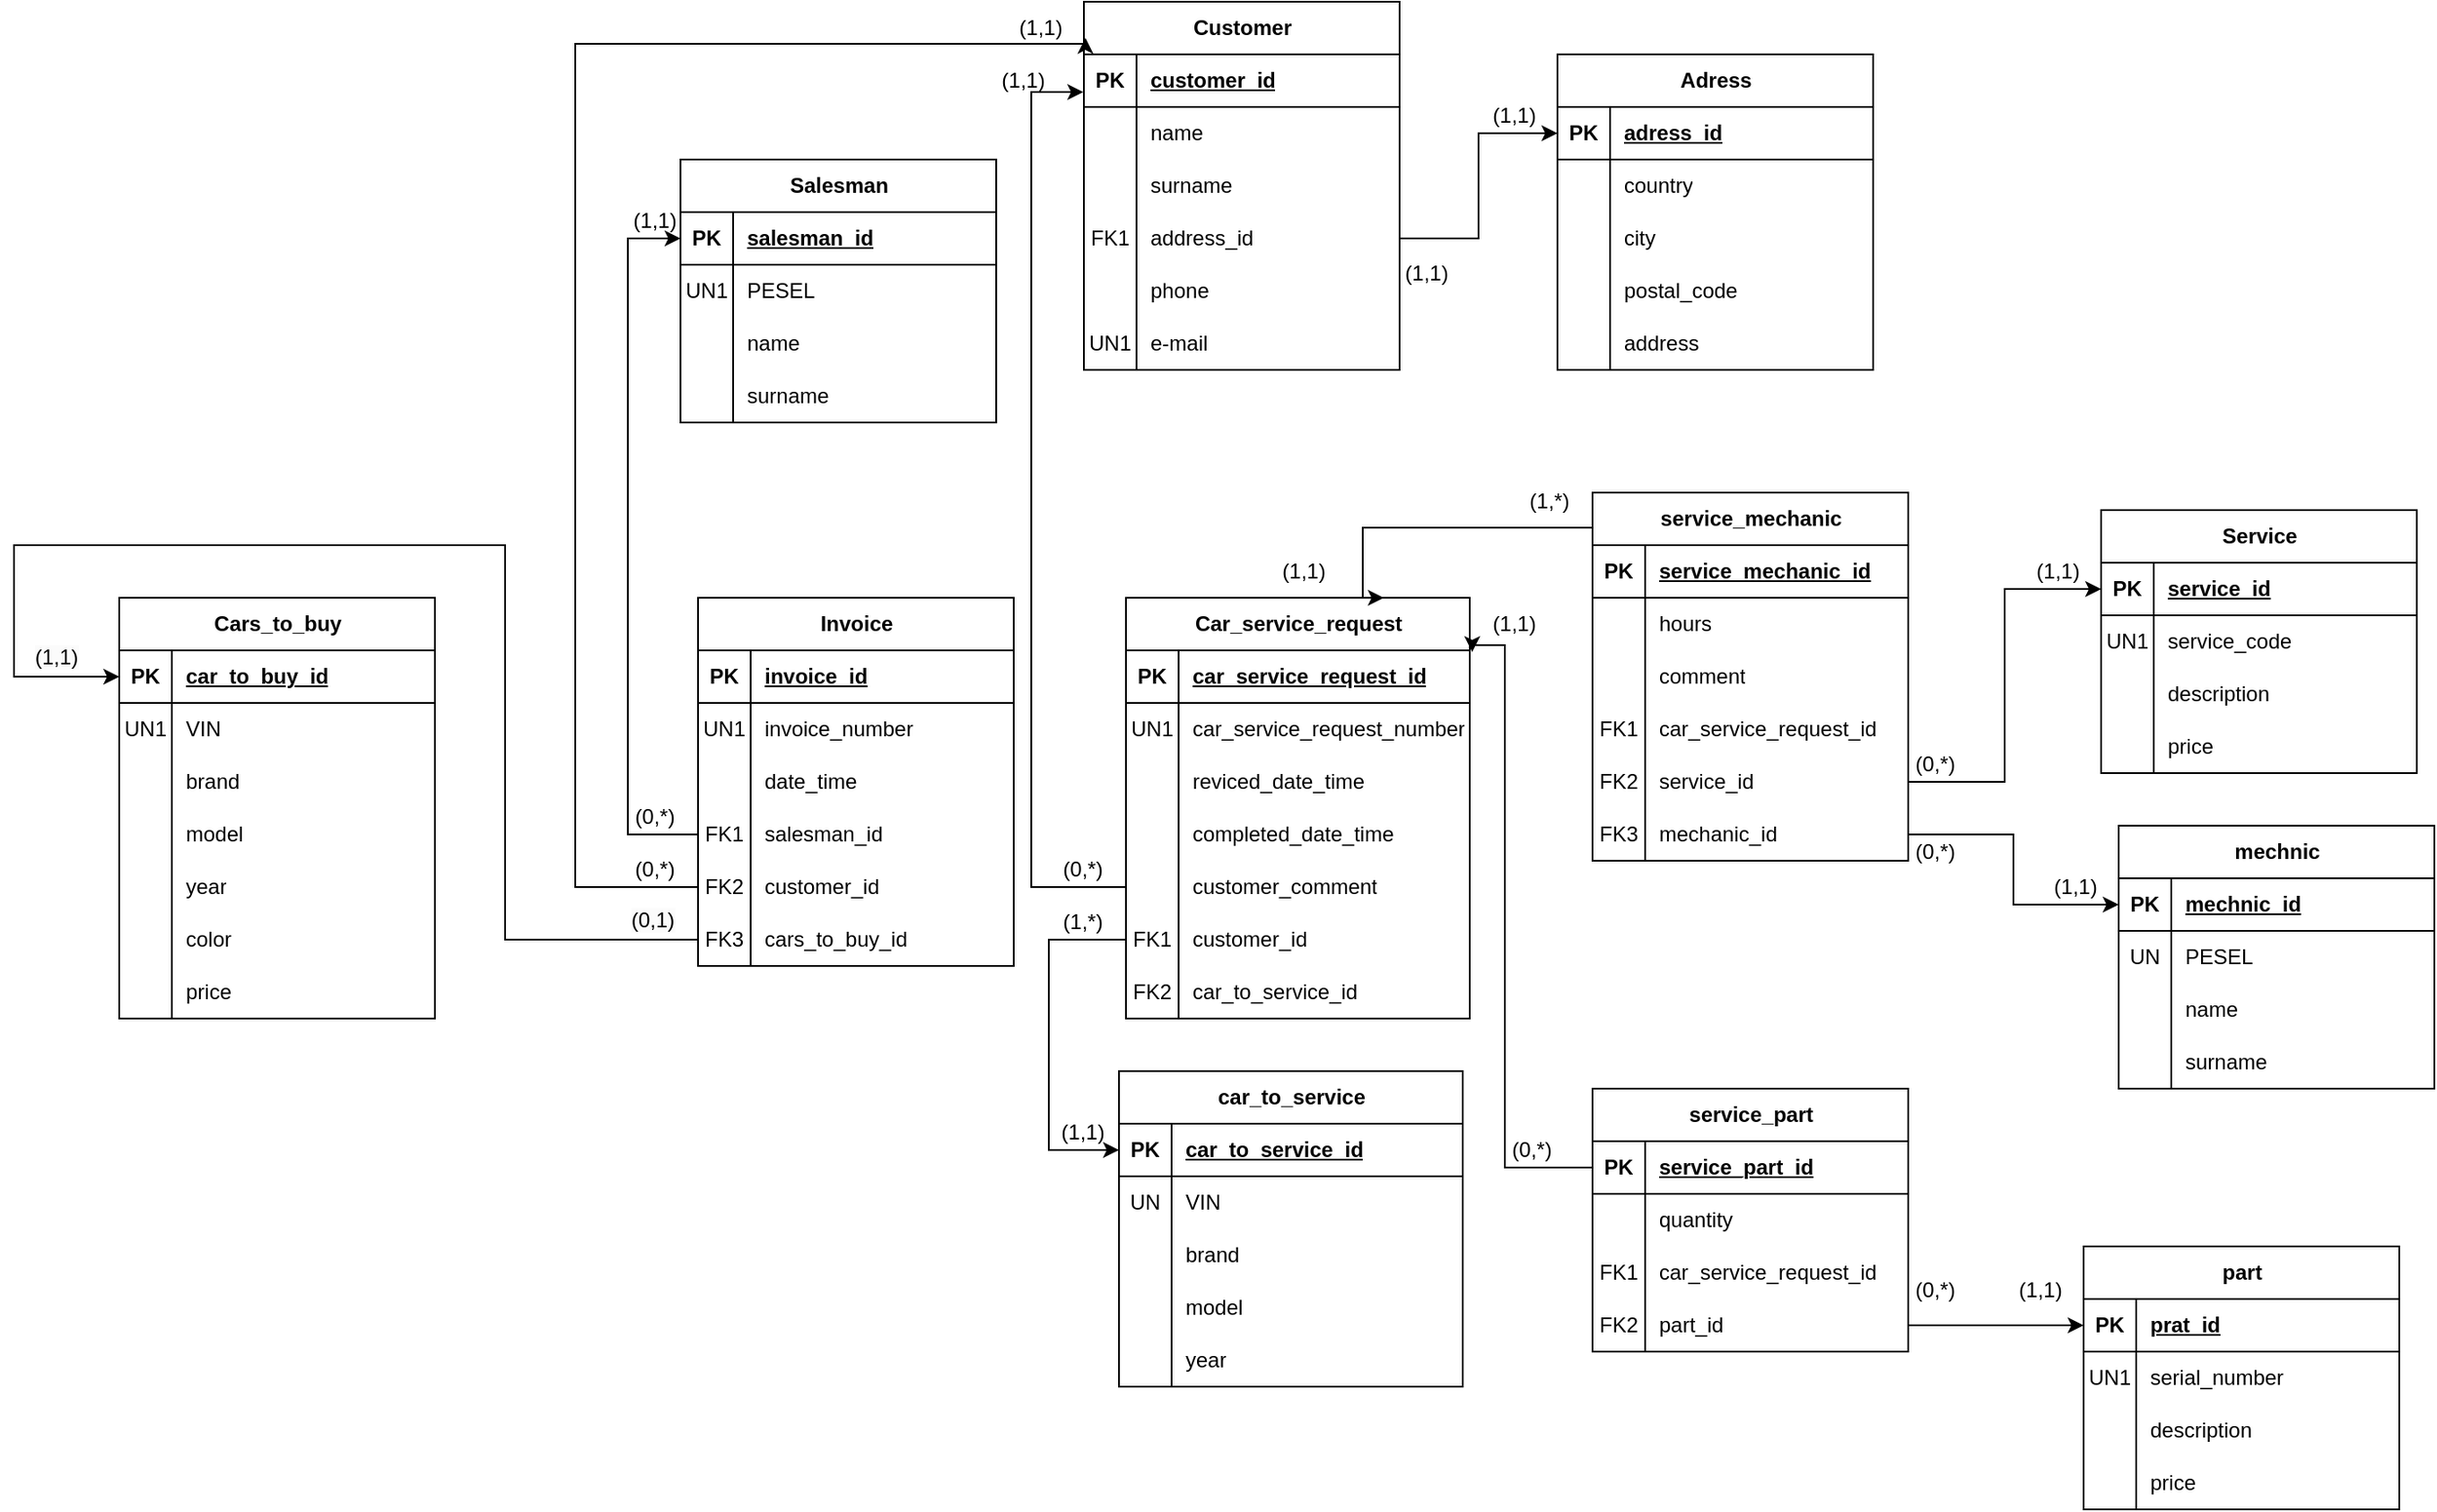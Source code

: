 <mxfile version="22.1.2" type="device">
  <diagram name="Strona-1" id="JsCLF2HOxtvxpsSaujwn">
    <mxGraphModel dx="1981" dy="1751" grid="1" gridSize="10" guides="1" tooltips="1" connect="1" arrows="1" fold="1" page="1" pageScale="1" pageWidth="827" pageHeight="1169" math="0" shadow="0">
      <root>
        <mxCell id="0" />
        <mxCell id="1" parent="0" />
        <mxCell id="XWk5-cVN6gt_trm3wOBy-1" value="Salesman" style="shape=table;startSize=30;container=1;collapsible=1;childLayout=tableLayout;fixedRows=1;rowLines=0;fontStyle=1;align=center;resizeLast=1;html=1;" parent="1" vertex="1">
          <mxGeometry x="70" y="-60" width="180" height="150" as="geometry" />
        </mxCell>
        <mxCell id="XWk5-cVN6gt_trm3wOBy-2" value="" style="shape=tableRow;horizontal=0;startSize=0;swimlaneHead=0;swimlaneBody=0;fillColor=none;collapsible=0;dropTarget=0;points=[[0,0.5],[1,0.5]];portConstraint=eastwest;top=0;left=0;right=0;bottom=1;" parent="XWk5-cVN6gt_trm3wOBy-1" vertex="1">
          <mxGeometry y="30" width="180" height="30" as="geometry" />
        </mxCell>
        <mxCell id="XWk5-cVN6gt_trm3wOBy-3" value="PK" style="shape=partialRectangle;connectable=0;fillColor=none;top=0;left=0;bottom=0;right=0;fontStyle=1;overflow=hidden;whiteSpace=wrap;html=1;" parent="XWk5-cVN6gt_trm3wOBy-2" vertex="1">
          <mxGeometry width="30" height="30" as="geometry">
            <mxRectangle width="30" height="30" as="alternateBounds" />
          </mxGeometry>
        </mxCell>
        <mxCell id="XWk5-cVN6gt_trm3wOBy-4" value="salesman_id" style="shape=partialRectangle;connectable=0;fillColor=none;top=0;left=0;bottom=0;right=0;align=left;spacingLeft=6;fontStyle=5;overflow=hidden;whiteSpace=wrap;html=1;" parent="XWk5-cVN6gt_trm3wOBy-2" vertex="1">
          <mxGeometry x="30" width="150" height="30" as="geometry">
            <mxRectangle width="150" height="30" as="alternateBounds" />
          </mxGeometry>
        </mxCell>
        <mxCell id="XWk5-cVN6gt_trm3wOBy-8" value="" style="shape=tableRow;horizontal=0;startSize=0;swimlaneHead=0;swimlaneBody=0;fillColor=none;collapsible=0;dropTarget=0;points=[[0,0.5],[1,0.5]];portConstraint=eastwest;top=0;left=0;right=0;bottom=0;" parent="XWk5-cVN6gt_trm3wOBy-1" vertex="1">
          <mxGeometry y="60" width="180" height="30" as="geometry" />
        </mxCell>
        <mxCell id="XWk5-cVN6gt_trm3wOBy-9" value="UN1" style="shape=partialRectangle;connectable=0;fillColor=none;top=0;left=0;bottom=0;right=0;editable=1;overflow=hidden;whiteSpace=wrap;html=1;" parent="XWk5-cVN6gt_trm3wOBy-8" vertex="1">
          <mxGeometry width="30" height="30" as="geometry">
            <mxRectangle width="30" height="30" as="alternateBounds" />
          </mxGeometry>
        </mxCell>
        <mxCell id="XWk5-cVN6gt_trm3wOBy-10" value="PESEL" style="shape=partialRectangle;connectable=0;fillColor=none;top=0;left=0;bottom=0;right=0;align=left;spacingLeft=6;overflow=hidden;whiteSpace=wrap;html=1;" parent="XWk5-cVN6gt_trm3wOBy-8" vertex="1">
          <mxGeometry x="30" width="150" height="30" as="geometry">
            <mxRectangle width="150" height="30" as="alternateBounds" />
          </mxGeometry>
        </mxCell>
        <mxCell id="XWk5-cVN6gt_trm3wOBy-11" value="" style="shape=tableRow;horizontal=0;startSize=0;swimlaneHead=0;swimlaneBody=0;fillColor=none;collapsible=0;dropTarget=0;points=[[0,0.5],[1,0.5]];portConstraint=eastwest;top=0;left=0;right=0;bottom=0;" parent="XWk5-cVN6gt_trm3wOBy-1" vertex="1">
          <mxGeometry y="90" width="180" height="30" as="geometry" />
        </mxCell>
        <mxCell id="XWk5-cVN6gt_trm3wOBy-12" value="" style="shape=partialRectangle;connectable=0;fillColor=none;top=0;left=0;bottom=0;right=0;editable=1;overflow=hidden;whiteSpace=wrap;html=1;" parent="XWk5-cVN6gt_trm3wOBy-11" vertex="1">
          <mxGeometry width="30" height="30" as="geometry">
            <mxRectangle width="30" height="30" as="alternateBounds" />
          </mxGeometry>
        </mxCell>
        <mxCell id="XWk5-cVN6gt_trm3wOBy-13" value="name" style="shape=partialRectangle;connectable=0;fillColor=none;top=0;left=0;bottom=0;right=0;align=left;spacingLeft=6;overflow=hidden;whiteSpace=wrap;html=1;" parent="XWk5-cVN6gt_trm3wOBy-11" vertex="1">
          <mxGeometry x="30" width="150" height="30" as="geometry">
            <mxRectangle width="150" height="30" as="alternateBounds" />
          </mxGeometry>
        </mxCell>
        <mxCell id="XWk5-cVN6gt_trm3wOBy-80" value="" style="shape=tableRow;horizontal=0;startSize=0;swimlaneHead=0;swimlaneBody=0;fillColor=none;collapsible=0;dropTarget=0;points=[[0,0.5],[1,0.5]];portConstraint=eastwest;top=0;left=0;right=0;bottom=0;" parent="XWk5-cVN6gt_trm3wOBy-1" vertex="1">
          <mxGeometry y="120" width="180" height="30" as="geometry" />
        </mxCell>
        <mxCell id="XWk5-cVN6gt_trm3wOBy-81" value="" style="shape=partialRectangle;connectable=0;fillColor=none;top=0;left=0;bottom=0;right=0;editable=1;overflow=hidden;whiteSpace=wrap;html=1;" parent="XWk5-cVN6gt_trm3wOBy-80" vertex="1">
          <mxGeometry width="30" height="30" as="geometry">
            <mxRectangle width="30" height="30" as="alternateBounds" />
          </mxGeometry>
        </mxCell>
        <mxCell id="XWk5-cVN6gt_trm3wOBy-82" value="surname" style="shape=partialRectangle;connectable=0;fillColor=none;top=0;left=0;bottom=0;right=0;align=left;spacingLeft=6;overflow=hidden;whiteSpace=wrap;html=1;" parent="XWk5-cVN6gt_trm3wOBy-80" vertex="1">
          <mxGeometry x="30" width="150" height="30" as="geometry">
            <mxRectangle width="150" height="30" as="alternateBounds" />
          </mxGeometry>
        </mxCell>
        <mxCell id="XWk5-cVN6gt_trm3wOBy-15" value="Cars_to_buy" style="shape=table;startSize=30;container=1;collapsible=1;childLayout=tableLayout;fixedRows=1;rowLines=0;fontStyle=1;align=center;resizeLast=1;html=1;" parent="1" vertex="1">
          <mxGeometry x="-250" y="190" width="180" height="240" as="geometry" />
        </mxCell>
        <mxCell id="XWk5-cVN6gt_trm3wOBy-16" value="" style="shape=tableRow;horizontal=0;startSize=0;swimlaneHead=0;swimlaneBody=0;fillColor=none;collapsible=0;dropTarget=0;points=[[0,0.5],[1,0.5]];portConstraint=eastwest;top=0;left=0;right=0;bottom=1;" parent="XWk5-cVN6gt_trm3wOBy-15" vertex="1">
          <mxGeometry y="30" width="180" height="30" as="geometry" />
        </mxCell>
        <mxCell id="XWk5-cVN6gt_trm3wOBy-17" value="PK" style="shape=partialRectangle;connectable=0;fillColor=none;top=0;left=0;bottom=0;right=0;fontStyle=1;overflow=hidden;whiteSpace=wrap;html=1;" parent="XWk5-cVN6gt_trm3wOBy-16" vertex="1">
          <mxGeometry width="30" height="30" as="geometry">
            <mxRectangle width="30" height="30" as="alternateBounds" />
          </mxGeometry>
        </mxCell>
        <mxCell id="XWk5-cVN6gt_trm3wOBy-18" value="car_to_buy_id" style="shape=partialRectangle;connectable=0;fillColor=none;top=0;left=0;bottom=0;right=0;align=left;spacingLeft=6;fontStyle=5;overflow=hidden;whiteSpace=wrap;html=1;" parent="XWk5-cVN6gt_trm3wOBy-16" vertex="1">
          <mxGeometry x="30" width="150" height="30" as="geometry">
            <mxRectangle width="150" height="30" as="alternateBounds" />
          </mxGeometry>
        </mxCell>
        <mxCell id="XWk5-cVN6gt_trm3wOBy-22" value="" style="shape=tableRow;horizontal=0;startSize=0;swimlaneHead=0;swimlaneBody=0;fillColor=none;collapsible=0;dropTarget=0;points=[[0,0.5],[1,0.5]];portConstraint=eastwest;top=0;left=0;right=0;bottom=0;" parent="XWk5-cVN6gt_trm3wOBy-15" vertex="1">
          <mxGeometry y="60" width="180" height="30" as="geometry" />
        </mxCell>
        <mxCell id="XWk5-cVN6gt_trm3wOBy-23" value="UN1" style="shape=partialRectangle;connectable=0;fillColor=none;top=0;left=0;bottom=0;right=0;editable=1;overflow=hidden;whiteSpace=wrap;html=1;" parent="XWk5-cVN6gt_trm3wOBy-22" vertex="1">
          <mxGeometry width="30" height="30" as="geometry">
            <mxRectangle width="30" height="30" as="alternateBounds" />
          </mxGeometry>
        </mxCell>
        <mxCell id="XWk5-cVN6gt_trm3wOBy-24" value="VIN" style="shape=partialRectangle;connectable=0;fillColor=none;top=0;left=0;bottom=0;right=0;align=left;spacingLeft=6;overflow=hidden;whiteSpace=wrap;html=1;" parent="XWk5-cVN6gt_trm3wOBy-22" vertex="1">
          <mxGeometry x="30" width="150" height="30" as="geometry">
            <mxRectangle width="150" height="30" as="alternateBounds" />
          </mxGeometry>
        </mxCell>
        <mxCell id="XWk5-cVN6gt_trm3wOBy-25" value="" style="shape=tableRow;horizontal=0;startSize=0;swimlaneHead=0;swimlaneBody=0;fillColor=none;collapsible=0;dropTarget=0;points=[[0,0.5],[1,0.5]];portConstraint=eastwest;top=0;left=0;right=0;bottom=0;" parent="XWk5-cVN6gt_trm3wOBy-15" vertex="1">
          <mxGeometry y="90" width="180" height="30" as="geometry" />
        </mxCell>
        <mxCell id="XWk5-cVN6gt_trm3wOBy-26" value="" style="shape=partialRectangle;connectable=0;fillColor=none;top=0;left=0;bottom=0;right=0;editable=1;overflow=hidden;whiteSpace=wrap;html=1;" parent="XWk5-cVN6gt_trm3wOBy-25" vertex="1">
          <mxGeometry width="30" height="30" as="geometry">
            <mxRectangle width="30" height="30" as="alternateBounds" />
          </mxGeometry>
        </mxCell>
        <mxCell id="XWk5-cVN6gt_trm3wOBy-27" value="brand" style="shape=partialRectangle;connectable=0;fillColor=none;top=0;left=0;bottom=0;right=0;align=left;spacingLeft=6;overflow=hidden;whiteSpace=wrap;html=1;" parent="XWk5-cVN6gt_trm3wOBy-25" vertex="1">
          <mxGeometry x="30" width="150" height="30" as="geometry">
            <mxRectangle width="150" height="30" as="alternateBounds" />
          </mxGeometry>
        </mxCell>
        <mxCell id="XWk5-cVN6gt_trm3wOBy-90" value="" style="shape=tableRow;horizontal=0;startSize=0;swimlaneHead=0;swimlaneBody=0;fillColor=none;collapsible=0;dropTarget=0;points=[[0,0.5],[1,0.5]];portConstraint=eastwest;top=0;left=0;right=0;bottom=0;" parent="XWk5-cVN6gt_trm3wOBy-15" vertex="1">
          <mxGeometry y="120" width="180" height="30" as="geometry" />
        </mxCell>
        <mxCell id="XWk5-cVN6gt_trm3wOBy-91" value="" style="shape=partialRectangle;connectable=0;fillColor=none;top=0;left=0;bottom=0;right=0;editable=1;overflow=hidden;whiteSpace=wrap;html=1;" parent="XWk5-cVN6gt_trm3wOBy-90" vertex="1">
          <mxGeometry width="30" height="30" as="geometry">
            <mxRectangle width="30" height="30" as="alternateBounds" />
          </mxGeometry>
        </mxCell>
        <mxCell id="XWk5-cVN6gt_trm3wOBy-92" value="model" style="shape=partialRectangle;connectable=0;fillColor=none;top=0;left=0;bottom=0;right=0;align=left;spacingLeft=6;overflow=hidden;whiteSpace=wrap;html=1;" parent="XWk5-cVN6gt_trm3wOBy-90" vertex="1">
          <mxGeometry x="30" width="150" height="30" as="geometry">
            <mxRectangle width="150" height="30" as="alternateBounds" />
          </mxGeometry>
        </mxCell>
        <mxCell id="XWk5-cVN6gt_trm3wOBy-93" value="" style="shape=tableRow;horizontal=0;startSize=0;swimlaneHead=0;swimlaneBody=0;fillColor=none;collapsible=0;dropTarget=0;points=[[0,0.5],[1,0.5]];portConstraint=eastwest;top=0;left=0;right=0;bottom=0;" parent="XWk5-cVN6gt_trm3wOBy-15" vertex="1">
          <mxGeometry y="150" width="180" height="30" as="geometry" />
        </mxCell>
        <mxCell id="XWk5-cVN6gt_trm3wOBy-94" value="" style="shape=partialRectangle;connectable=0;fillColor=none;top=0;left=0;bottom=0;right=0;editable=1;overflow=hidden;whiteSpace=wrap;html=1;" parent="XWk5-cVN6gt_trm3wOBy-93" vertex="1">
          <mxGeometry width="30" height="30" as="geometry">
            <mxRectangle width="30" height="30" as="alternateBounds" />
          </mxGeometry>
        </mxCell>
        <mxCell id="XWk5-cVN6gt_trm3wOBy-95" value="year" style="shape=partialRectangle;connectable=0;fillColor=none;top=0;left=0;bottom=0;right=0;align=left;spacingLeft=6;overflow=hidden;whiteSpace=wrap;html=1;" parent="XWk5-cVN6gt_trm3wOBy-93" vertex="1">
          <mxGeometry x="30" width="150" height="30" as="geometry">
            <mxRectangle width="150" height="30" as="alternateBounds" />
          </mxGeometry>
        </mxCell>
        <mxCell id="XWk5-cVN6gt_trm3wOBy-99" value="" style="shape=tableRow;horizontal=0;startSize=0;swimlaneHead=0;swimlaneBody=0;fillColor=none;collapsible=0;dropTarget=0;points=[[0,0.5],[1,0.5]];portConstraint=eastwest;top=0;left=0;right=0;bottom=0;" parent="XWk5-cVN6gt_trm3wOBy-15" vertex="1">
          <mxGeometry y="180" width="180" height="30" as="geometry" />
        </mxCell>
        <mxCell id="XWk5-cVN6gt_trm3wOBy-100" value="" style="shape=partialRectangle;connectable=0;fillColor=none;top=0;left=0;bottom=0;right=0;editable=1;overflow=hidden;whiteSpace=wrap;html=1;" parent="XWk5-cVN6gt_trm3wOBy-99" vertex="1">
          <mxGeometry width="30" height="30" as="geometry">
            <mxRectangle width="30" height="30" as="alternateBounds" />
          </mxGeometry>
        </mxCell>
        <mxCell id="XWk5-cVN6gt_trm3wOBy-101" value="color" style="shape=partialRectangle;connectable=0;fillColor=none;top=0;left=0;bottom=0;right=0;align=left;spacingLeft=6;overflow=hidden;whiteSpace=wrap;html=1;" parent="XWk5-cVN6gt_trm3wOBy-99" vertex="1">
          <mxGeometry x="30" width="150" height="30" as="geometry">
            <mxRectangle width="150" height="30" as="alternateBounds" />
          </mxGeometry>
        </mxCell>
        <mxCell id="XWk5-cVN6gt_trm3wOBy-102" value="" style="shape=tableRow;horizontal=0;startSize=0;swimlaneHead=0;swimlaneBody=0;fillColor=none;collapsible=0;dropTarget=0;points=[[0,0.5],[1,0.5]];portConstraint=eastwest;top=0;left=0;right=0;bottom=0;" parent="XWk5-cVN6gt_trm3wOBy-15" vertex="1">
          <mxGeometry y="210" width="180" height="30" as="geometry" />
        </mxCell>
        <mxCell id="XWk5-cVN6gt_trm3wOBy-103" value="" style="shape=partialRectangle;connectable=0;fillColor=none;top=0;left=0;bottom=0;right=0;editable=1;overflow=hidden;whiteSpace=wrap;html=1;" parent="XWk5-cVN6gt_trm3wOBy-102" vertex="1">
          <mxGeometry width="30" height="30" as="geometry">
            <mxRectangle width="30" height="30" as="alternateBounds" />
          </mxGeometry>
        </mxCell>
        <mxCell id="XWk5-cVN6gt_trm3wOBy-104" value="price" style="shape=partialRectangle;connectable=0;fillColor=none;top=0;left=0;bottom=0;right=0;align=left;spacingLeft=6;overflow=hidden;whiteSpace=wrap;html=1;" parent="XWk5-cVN6gt_trm3wOBy-102" vertex="1">
          <mxGeometry x="30" width="150" height="30" as="geometry">
            <mxRectangle width="150" height="30" as="alternateBounds" />
          </mxGeometry>
        </mxCell>
        <mxCell id="XWk5-cVN6gt_trm3wOBy-28" value="Invoice" style="shape=table;startSize=30;container=1;collapsible=1;childLayout=tableLayout;fixedRows=1;rowLines=0;fontStyle=1;align=center;resizeLast=1;html=1;" parent="1" vertex="1">
          <mxGeometry x="80" y="190" width="180" height="210" as="geometry" />
        </mxCell>
        <mxCell id="XWk5-cVN6gt_trm3wOBy-29" value="" style="shape=tableRow;horizontal=0;startSize=0;swimlaneHead=0;swimlaneBody=0;fillColor=none;collapsible=0;dropTarget=0;points=[[0,0.5],[1,0.5]];portConstraint=eastwest;top=0;left=0;right=0;bottom=1;" parent="XWk5-cVN6gt_trm3wOBy-28" vertex="1">
          <mxGeometry y="30" width="180" height="30" as="geometry" />
        </mxCell>
        <mxCell id="XWk5-cVN6gt_trm3wOBy-30" value="PK" style="shape=partialRectangle;connectable=0;fillColor=none;top=0;left=0;bottom=0;right=0;fontStyle=1;overflow=hidden;whiteSpace=wrap;html=1;" parent="XWk5-cVN6gt_trm3wOBy-29" vertex="1">
          <mxGeometry width="30" height="30" as="geometry">
            <mxRectangle width="30" height="30" as="alternateBounds" />
          </mxGeometry>
        </mxCell>
        <mxCell id="XWk5-cVN6gt_trm3wOBy-31" value="invoice_id" style="shape=partialRectangle;connectable=0;fillColor=none;top=0;left=0;bottom=0;right=0;align=left;spacingLeft=6;fontStyle=5;overflow=hidden;whiteSpace=wrap;html=1;" parent="XWk5-cVN6gt_trm3wOBy-29" vertex="1">
          <mxGeometry x="30" width="150" height="30" as="geometry">
            <mxRectangle width="150" height="30" as="alternateBounds" />
          </mxGeometry>
        </mxCell>
        <mxCell id="XWk5-cVN6gt_trm3wOBy-32" value="" style="shape=tableRow;horizontal=0;startSize=0;swimlaneHead=0;swimlaneBody=0;fillColor=none;collapsible=0;dropTarget=0;points=[[0,0.5],[1,0.5]];portConstraint=eastwest;top=0;left=0;right=0;bottom=0;" parent="XWk5-cVN6gt_trm3wOBy-28" vertex="1">
          <mxGeometry y="60" width="180" height="30" as="geometry" />
        </mxCell>
        <mxCell id="XWk5-cVN6gt_trm3wOBy-33" value="UN1" style="shape=partialRectangle;connectable=0;fillColor=none;top=0;left=0;bottom=0;right=0;editable=1;overflow=hidden;whiteSpace=wrap;html=1;" parent="XWk5-cVN6gt_trm3wOBy-32" vertex="1">
          <mxGeometry width="30" height="30" as="geometry">
            <mxRectangle width="30" height="30" as="alternateBounds" />
          </mxGeometry>
        </mxCell>
        <mxCell id="XWk5-cVN6gt_trm3wOBy-34" value="invoice_number" style="shape=partialRectangle;connectable=0;fillColor=none;top=0;left=0;bottom=0;right=0;align=left;spacingLeft=6;overflow=hidden;whiteSpace=wrap;html=1;" parent="XWk5-cVN6gt_trm3wOBy-32" vertex="1">
          <mxGeometry x="30" width="150" height="30" as="geometry">
            <mxRectangle width="150" height="30" as="alternateBounds" />
          </mxGeometry>
        </mxCell>
        <mxCell id="XWk5-cVN6gt_trm3wOBy-35" value="" style="shape=tableRow;horizontal=0;startSize=0;swimlaneHead=0;swimlaneBody=0;fillColor=none;collapsible=0;dropTarget=0;points=[[0,0.5],[1,0.5]];portConstraint=eastwest;top=0;left=0;right=0;bottom=0;" parent="XWk5-cVN6gt_trm3wOBy-28" vertex="1">
          <mxGeometry y="90" width="180" height="30" as="geometry" />
        </mxCell>
        <mxCell id="XWk5-cVN6gt_trm3wOBy-36" value="" style="shape=partialRectangle;connectable=0;fillColor=none;top=0;left=0;bottom=0;right=0;editable=1;overflow=hidden;whiteSpace=wrap;html=1;" parent="XWk5-cVN6gt_trm3wOBy-35" vertex="1">
          <mxGeometry width="30" height="30" as="geometry">
            <mxRectangle width="30" height="30" as="alternateBounds" />
          </mxGeometry>
        </mxCell>
        <mxCell id="XWk5-cVN6gt_trm3wOBy-37" value="date_time" style="shape=partialRectangle;connectable=0;fillColor=none;top=0;left=0;bottom=0;right=0;align=left;spacingLeft=6;overflow=hidden;whiteSpace=wrap;html=1;" parent="XWk5-cVN6gt_trm3wOBy-35" vertex="1">
          <mxGeometry x="30" width="150" height="30" as="geometry">
            <mxRectangle width="150" height="30" as="alternateBounds" />
          </mxGeometry>
        </mxCell>
        <mxCell id="XWk5-cVN6gt_trm3wOBy-38" value="" style="shape=tableRow;horizontal=0;startSize=0;swimlaneHead=0;swimlaneBody=0;fillColor=none;collapsible=0;dropTarget=0;points=[[0,0.5],[1,0.5]];portConstraint=eastwest;top=0;left=0;right=0;bottom=0;" parent="XWk5-cVN6gt_trm3wOBy-28" vertex="1">
          <mxGeometry y="120" width="180" height="30" as="geometry" />
        </mxCell>
        <mxCell id="XWk5-cVN6gt_trm3wOBy-39" value="FK1" style="shape=partialRectangle;connectable=0;fillColor=none;top=0;left=0;bottom=0;right=0;editable=1;overflow=hidden;whiteSpace=wrap;html=1;" parent="XWk5-cVN6gt_trm3wOBy-38" vertex="1">
          <mxGeometry width="30" height="30" as="geometry">
            <mxRectangle width="30" height="30" as="alternateBounds" />
          </mxGeometry>
        </mxCell>
        <mxCell id="XWk5-cVN6gt_trm3wOBy-40" value="salesman_id" style="shape=partialRectangle;connectable=0;fillColor=none;top=0;left=0;bottom=0;right=0;align=left;spacingLeft=6;overflow=hidden;whiteSpace=wrap;html=1;" parent="XWk5-cVN6gt_trm3wOBy-38" vertex="1">
          <mxGeometry x="30" width="150" height="30" as="geometry">
            <mxRectangle width="150" height="30" as="alternateBounds" />
          </mxGeometry>
        </mxCell>
        <mxCell id="XWk5-cVN6gt_trm3wOBy-111" value="" style="shape=tableRow;horizontal=0;startSize=0;swimlaneHead=0;swimlaneBody=0;fillColor=none;collapsible=0;dropTarget=0;points=[[0,0.5],[1,0.5]];portConstraint=eastwest;top=0;left=0;right=0;bottom=0;" parent="XWk5-cVN6gt_trm3wOBy-28" vertex="1">
          <mxGeometry y="150" width="180" height="30" as="geometry" />
        </mxCell>
        <mxCell id="XWk5-cVN6gt_trm3wOBy-112" value="FK2" style="shape=partialRectangle;connectable=0;fillColor=none;top=0;left=0;bottom=0;right=0;editable=1;overflow=hidden;whiteSpace=wrap;html=1;" parent="XWk5-cVN6gt_trm3wOBy-111" vertex="1">
          <mxGeometry width="30" height="30" as="geometry">
            <mxRectangle width="30" height="30" as="alternateBounds" />
          </mxGeometry>
        </mxCell>
        <mxCell id="XWk5-cVN6gt_trm3wOBy-113" value="customer_id" style="shape=partialRectangle;connectable=0;fillColor=none;top=0;left=0;bottom=0;right=0;align=left;spacingLeft=6;overflow=hidden;whiteSpace=wrap;html=1;" parent="XWk5-cVN6gt_trm3wOBy-111" vertex="1">
          <mxGeometry x="30" width="150" height="30" as="geometry">
            <mxRectangle width="150" height="30" as="alternateBounds" />
          </mxGeometry>
        </mxCell>
        <mxCell id="XWk5-cVN6gt_trm3wOBy-114" value="" style="shape=tableRow;horizontal=0;startSize=0;swimlaneHead=0;swimlaneBody=0;fillColor=none;collapsible=0;dropTarget=0;points=[[0,0.5],[1,0.5]];portConstraint=eastwest;top=0;left=0;right=0;bottom=0;" parent="XWk5-cVN6gt_trm3wOBy-28" vertex="1">
          <mxGeometry y="180" width="180" height="30" as="geometry" />
        </mxCell>
        <mxCell id="XWk5-cVN6gt_trm3wOBy-115" value="FK3" style="shape=partialRectangle;connectable=0;fillColor=none;top=0;left=0;bottom=0;right=0;editable=1;overflow=hidden;whiteSpace=wrap;html=1;" parent="XWk5-cVN6gt_trm3wOBy-114" vertex="1">
          <mxGeometry width="30" height="30" as="geometry">
            <mxRectangle width="30" height="30" as="alternateBounds" />
          </mxGeometry>
        </mxCell>
        <mxCell id="XWk5-cVN6gt_trm3wOBy-116" value="cars_to_buy_id" style="shape=partialRectangle;connectable=0;fillColor=none;top=0;left=0;bottom=0;right=0;align=left;spacingLeft=6;overflow=hidden;whiteSpace=wrap;html=1;" parent="XWk5-cVN6gt_trm3wOBy-114" vertex="1">
          <mxGeometry x="30" width="150" height="30" as="geometry">
            <mxRectangle width="150" height="30" as="alternateBounds" />
          </mxGeometry>
        </mxCell>
        <mxCell id="XWk5-cVN6gt_trm3wOBy-41" value="Customer" style="shape=table;startSize=30;container=1;collapsible=1;childLayout=tableLayout;fixedRows=1;rowLines=0;fontStyle=1;align=center;resizeLast=1;html=1;" parent="1" vertex="1">
          <mxGeometry x="300" y="-150" width="180" height="210" as="geometry" />
        </mxCell>
        <mxCell id="XWk5-cVN6gt_trm3wOBy-42" value="" style="shape=tableRow;horizontal=0;startSize=0;swimlaneHead=0;swimlaneBody=0;fillColor=none;collapsible=0;dropTarget=0;points=[[0,0.5],[1,0.5]];portConstraint=eastwest;top=0;left=0;right=0;bottom=1;" parent="XWk5-cVN6gt_trm3wOBy-41" vertex="1">
          <mxGeometry y="30" width="180" height="30" as="geometry" />
        </mxCell>
        <mxCell id="XWk5-cVN6gt_trm3wOBy-43" value="PK" style="shape=partialRectangle;connectable=0;fillColor=none;top=0;left=0;bottom=0;right=0;fontStyle=1;overflow=hidden;whiteSpace=wrap;html=1;" parent="XWk5-cVN6gt_trm3wOBy-42" vertex="1">
          <mxGeometry width="30" height="30" as="geometry">
            <mxRectangle width="30" height="30" as="alternateBounds" />
          </mxGeometry>
        </mxCell>
        <mxCell id="XWk5-cVN6gt_trm3wOBy-44" value="customer_id" style="shape=partialRectangle;connectable=0;fillColor=none;top=0;left=0;bottom=0;right=0;align=left;spacingLeft=6;fontStyle=5;overflow=hidden;whiteSpace=wrap;html=1;" parent="XWk5-cVN6gt_trm3wOBy-42" vertex="1">
          <mxGeometry x="30" width="150" height="30" as="geometry">
            <mxRectangle width="150" height="30" as="alternateBounds" />
          </mxGeometry>
        </mxCell>
        <mxCell id="XWk5-cVN6gt_trm3wOBy-48" value="" style="shape=tableRow;horizontal=0;startSize=0;swimlaneHead=0;swimlaneBody=0;fillColor=none;collapsible=0;dropTarget=0;points=[[0,0.5],[1,0.5]];portConstraint=eastwest;top=0;left=0;right=0;bottom=0;" parent="XWk5-cVN6gt_trm3wOBy-41" vertex="1">
          <mxGeometry y="60" width="180" height="30" as="geometry" />
        </mxCell>
        <mxCell id="XWk5-cVN6gt_trm3wOBy-49" value="" style="shape=partialRectangle;connectable=0;fillColor=none;top=0;left=0;bottom=0;right=0;editable=1;overflow=hidden;whiteSpace=wrap;html=1;" parent="XWk5-cVN6gt_trm3wOBy-48" vertex="1">
          <mxGeometry width="30" height="30" as="geometry">
            <mxRectangle width="30" height="30" as="alternateBounds" />
          </mxGeometry>
        </mxCell>
        <mxCell id="XWk5-cVN6gt_trm3wOBy-50" value="name" style="shape=partialRectangle;connectable=0;fillColor=none;top=0;left=0;bottom=0;right=0;align=left;spacingLeft=6;overflow=hidden;whiteSpace=wrap;html=1;" parent="XWk5-cVN6gt_trm3wOBy-48" vertex="1">
          <mxGeometry x="30" width="150" height="30" as="geometry">
            <mxRectangle width="150" height="30" as="alternateBounds" />
          </mxGeometry>
        </mxCell>
        <mxCell id="XWk5-cVN6gt_trm3wOBy-51" value="" style="shape=tableRow;horizontal=0;startSize=0;swimlaneHead=0;swimlaneBody=0;fillColor=none;collapsible=0;dropTarget=0;points=[[0,0.5],[1,0.5]];portConstraint=eastwest;top=0;left=0;right=0;bottom=0;" parent="XWk5-cVN6gt_trm3wOBy-41" vertex="1">
          <mxGeometry y="90" width="180" height="30" as="geometry" />
        </mxCell>
        <mxCell id="XWk5-cVN6gt_trm3wOBy-52" value="" style="shape=partialRectangle;connectable=0;fillColor=none;top=0;left=0;bottom=0;right=0;editable=1;overflow=hidden;whiteSpace=wrap;html=1;" parent="XWk5-cVN6gt_trm3wOBy-51" vertex="1">
          <mxGeometry width="30" height="30" as="geometry">
            <mxRectangle width="30" height="30" as="alternateBounds" />
          </mxGeometry>
        </mxCell>
        <mxCell id="XWk5-cVN6gt_trm3wOBy-53" value="surname" style="shape=partialRectangle;connectable=0;fillColor=none;top=0;left=0;bottom=0;right=0;align=left;spacingLeft=6;overflow=hidden;whiteSpace=wrap;html=1;" parent="XWk5-cVN6gt_trm3wOBy-51" vertex="1">
          <mxGeometry x="30" width="150" height="30" as="geometry">
            <mxRectangle width="150" height="30" as="alternateBounds" />
          </mxGeometry>
        </mxCell>
        <mxCell id="XWk5-cVN6gt_trm3wOBy-122" value="" style="shape=tableRow;horizontal=0;startSize=0;swimlaneHead=0;swimlaneBody=0;fillColor=none;collapsible=0;dropTarget=0;points=[[0,0.5],[1,0.5]];portConstraint=eastwest;top=0;left=0;right=0;bottom=0;" parent="XWk5-cVN6gt_trm3wOBy-41" vertex="1">
          <mxGeometry y="120" width="180" height="30" as="geometry" />
        </mxCell>
        <mxCell id="XWk5-cVN6gt_trm3wOBy-123" value="FK1" style="shape=partialRectangle;connectable=0;fillColor=none;top=0;left=0;bottom=0;right=0;editable=1;overflow=hidden;whiteSpace=wrap;html=1;" parent="XWk5-cVN6gt_trm3wOBy-122" vertex="1">
          <mxGeometry width="30" height="30" as="geometry">
            <mxRectangle width="30" height="30" as="alternateBounds" />
          </mxGeometry>
        </mxCell>
        <mxCell id="XWk5-cVN6gt_trm3wOBy-124" value="address_id" style="shape=partialRectangle;connectable=0;fillColor=none;top=0;left=0;bottom=0;right=0;align=left;spacingLeft=6;overflow=hidden;whiteSpace=wrap;html=1;" parent="XWk5-cVN6gt_trm3wOBy-122" vertex="1">
          <mxGeometry x="30" width="150" height="30" as="geometry">
            <mxRectangle width="150" height="30" as="alternateBounds" />
          </mxGeometry>
        </mxCell>
        <mxCell id="XWk5-cVN6gt_trm3wOBy-125" value="" style="shape=tableRow;horizontal=0;startSize=0;swimlaneHead=0;swimlaneBody=0;fillColor=none;collapsible=0;dropTarget=0;points=[[0,0.5],[1,0.5]];portConstraint=eastwest;top=0;left=0;right=0;bottom=0;" parent="XWk5-cVN6gt_trm3wOBy-41" vertex="1">
          <mxGeometry y="150" width="180" height="30" as="geometry" />
        </mxCell>
        <mxCell id="XWk5-cVN6gt_trm3wOBy-126" value="" style="shape=partialRectangle;connectable=0;fillColor=none;top=0;left=0;bottom=0;right=0;editable=1;overflow=hidden;whiteSpace=wrap;html=1;" parent="XWk5-cVN6gt_trm3wOBy-125" vertex="1">
          <mxGeometry width="30" height="30" as="geometry">
            <mxRectangle width="30" height="30" as="alternateBounds" />
          </mxGeometry>
        </mxCell>
        <mxCell id="XWk5-cVN6gt_trm3wOBy-127" value="phone" style="shape=partialRectangle;connectable=0;fillColor=none;top=0;left=0;bottom=0;right=0;align=left;spacingLeft=6;overflow=hidden;whiteSpace=wrap;html=1;" parent="XWk5-cVN6gt_trm3wOBy-125" vertex="1">
          <mxGeometry x="30" width="150" height="30" as="geometry">
            <mxRectangle width="150" height="30" as="alternateBounds" />
          </mxGeometry>
        </mxCell>
        <mxCell id="XWk5-cVN6gt_trm3wOBy-128" value="" style="shape=tableRow;horizontal=0;startSize=0;swimlaneHead=0;swimlaneBody=0;fillColor=none;collapsible=0;dropTarget=0;points=[[0,0.5],[1,0.5]];portConstraint=eastwest;top=0;left=0;right=0;bottom=0;" parent="XWk5-cVN6gt_trm3wOBy-41" vertex="1">
          <mxGeometry y="180" width="180" height="30" as="geometry" />
        </mxCell>
        <mxCell id="XWk5-cVN6gt_trm3wOBy-129" value="UN1" style="shape=partialRectangle;connectable=0;fillColor=none;top=0;left=0;bottom=0;right=0;editable=1;overflow=hidden;whiteSpace=wrap;html=1;" parent="XWk5-cVN6gt_trm3wOBy-128" vertex="1">
          <mxGeometry width="30" height="30" as="geometry">
            <mxRectangle width="30" height="30" as="alternateBounds" />
          </mxGeometry>
        </mxCell>
        <mxCell id="XWk5-cVN6gt_trm3wOBy-130" value="e-mail" style="shape=partialRectangle;connectable=0;fillColor=none;top=0;left=0;bottom=0;right=0;align=left;spacingLeft=6;overflow=hidden;whiteSpace=wrap;html=1;" parent="XWk5-cVN6gt_trm3wOBy-128" vertex="1">
          <mxGeometry x="30" width="150" height="30" as="geometry">
            <mxRectangle width="150" height="30" as="alternateBounds" />
          </mxGeometry>
        </mxCell>
        <mxCell id="XWk5-cVN6gt_trm3wOBy-54" value="Car_service_request" style="shape=table;startSize=30;container=1;collapsible=1;childLayout=tableLayout;fixedRows=1;rowLines=0;fontStyle=1;align=center;resizeLast=1;html=1;" parent="1" vertex="1">
          <mxGeometry x="324" y="190" width="196" height="240" as="geometry" />
        </mxCell>
        <mxCell id="XWk5-cVN6gt_trm3wOBy-55" value="" style="shape=tableRow;horizontal=0;startSize=0;swimlaneHead=0;swimlaneBody=0;fillColor=none;collapsible=0;dropTarget=0;points=[[0,0.5],[1,0.5]];portConstraint=eastwest;top=0;left=0;right=0;bottom=1;" parent="XWk5-cVN6gt_trm3wOBy-54" vertex="1">
          <mxGeometry y="30" width="196" height="30" as="geometry" />
        </mxCell>
        <mxCell id="XWk5-cVN6gt_trm3wOBy-56" value="PK" style="shape=partialRectangle;connectable=0;fillColor=none;top=0;left=0;bottom=0;right=0;fontStyle=1;overflow=hidden;whiteSpace=wrap;html=1;" parent="XWk5-cVN6gt_trm3wOBy-55" vertex="1">
          <mxGeometry width="30" height="30" as="geometry">
            <mxRectangle width="30" height="30" as="alternateBounds" />
          </mxGeometry>
        </mxCell>
        <mxCell id="XWk5-cVN6gt_trm3wOBy-57" value="car_service_request_id" style="shape=partialRectangle;connectable=0;fillColor=none;top=0;left=0;bottom=0;right=0;align=left;spacingLeft=6;fontStyle=5;overflow=hidden;whiteSpace=wrap;html=1;" parent="XWk5-cVN6gt_trm3wOBy-55" vertex="1">
          <mxGeometry x="30" width="166" height="30" as="geometry">
            <mxRectangle width="166" height="30" as="alternateBounds" />
          </mxGeometry>
        </mxCell>
        <mxCell id="XWk5-cVN6gt_trm3wOBy-58" value="" style="shape=tableRow;horizontal=0;startSize=0;swimlaneHead=0;swimlaneBody=0;fillColor=none;collapsible=0;dropTarget=0;points=[[0,0.5],[1,0.5]];portConstraint=eastwest;top=0;left=0;right=0;bottom=0;" parent="XWk5-cVN6gt_trm3wOBy-54" vertex="1">
          <mxGeometry y="60" width="196" height="30" as="geometry" />
        </mxCell>
        <mxCell id="XWk5-cVN6gt_trm3wOBy-59" value="UN1" style="shape=partialRectangle;connectable=0;fillColor=none;top=0;left=0;bottom=0;right=0;editable=1;overflow=hidden;whiteSpace=wrap;html=1;" parent="XWk5-cVN6gt_trm3wOBy-58" vertex="1">
          <mxGeometry width="30" height="30" as="geometry">
            <mxRectangle width="30" height="30" as="alternateBounds" />
          </mxGeometry>
        </mxCell>
        <mxCell id="XWk5-cVN6gt_trm3wOBy-60" value="car_service_request_number" style="shape=partialRectangle;connectable=0;fillColor=none;top=0;left=0;bottom=0;right=0;align=left;spacingLeft=6;overflow=hidden;whiteSpace=wrap;html=1;" parent="XWk5-cVN6gt_trm3wOBy-58" vertex="1">
          <mxGeometry x="30" width="166" height="30" as="geometry">
            <mxRectangle width="166" height="30" as="alternateBounds" />
          </mxGeometry>
        </mxCell>
        <mxCell id="XWk5-cVN6gt_trm3wOBy-61" value="" style="shape=tableRow;horizontal=0;startSize=0;swimlaneHead=0;swimlaneBody=0;fillColor=none;collapsible=0;dropTarget=0;points=[[0,0.5],[1,0.5]];portConstraint=eastwest;top=0;left=0;right=0;bottom=0;" parent="XWk5-cVN6gt_trm3wOBy-54" vertex="1">
          <mxGeometry y="90" width="196" height="30" as="geometry" />
        </mxCell>
        <mxCell id="XWk5-cVN6gt_trm3wOBy-62" value="" style="shape=partialRectangle;connectable=0;fillColor=none;top=0;left=0;bottom=0;right=0;editable=1;overflow=hidden;whiteSpace=wrap;html=1;" parent="XWk5-cVN6gt_trm3wOBy-61" vertex="1">
          <mxGeometry width="30" height="30" as="geometry">
            <mxRectangle width="30" height="30" as="alternateBounds" />
          </mxGeometry>
        </mxCell>
        <mxCell id="XWk5-cVN6gt_trm3wOBy-63" value="reviced_date_time" style="shape=partialRectangle;connectable=0;fillColor=none;top=0;left=0;bottom=0;right=0;align=left;spacingLeft=6;overflow=hidden;whiteSpace=wrap;html=1;" parent="XWk5-cVN6gt_trm3wOBy-61" vertex="1">
          <mxGeometry x="30" width="166" height="30" as="geometry">
            <mxRectangle width="166" height="30" as="alternateBounds" />
          </mxGeometry>
        </mxCell>
        <mxCell id="XWk5-cVN6gt_trm3wOBy-64" value="" style="shape=tableRow;horizontal=0;startSize=0;swimlaneHead=0;swimlaneBody=0;fillColor=none;collapsible=0;dropTarget=0;points=[[0,0.5],[1,0.5]];portConstraint=eastwest;top=0;left=0;right=0;bottom=0;" parent="XWk5-cVN6gt_trm3wOBy-54" vertex="1">
          <mxGeometry y="120" width="196" height="30" as="geometry" />
        </mxCell>
        <mxCell id="XWk5-cVN6gt_trm3wOBy-65" value="" style="shape=partialRectangle;connectable=0;fillColor=none;top=0;left=0;bottom=0;right=0;editable=1;overflow=hidden;whiteSpace=wrap;html=1;" parent="XWk5-cVN6gt_trm3wOBy-64" vertex="1">
          <mxGeometry width="30" height="30" as="geometry">
            <mxRectangle width="30" height="30" as="alternateBounds" />
          </mxGeometry>
        </mxCell>
        <mxCell id="XWk5-cVN6gt_trm3wOBy-66" value="completed_date_time" style="shape=partialRectangle;connectable=0;fillColor=none;top=0;left=0;bottom=0;right=0;align=left;spacingLeft=6;overflow=hidden;whiteSpace=wrap;html=1;" parent="XWk5-cVN6gt_trm3wOBy-64" vertex="1">
          <mxGeometry x="30" width="166" height="30" as="geometry">
            <mxRectangle width="166" height="30" as="alternateBounds" />
          </mxGeometry>
        </mxCell>
        <mxCell id="60Neda4PLrxhz69bXC-3-1" value="" style="shape=tableRow;horizontal=0;startSize=0;swimlaneHead=0;swimlaneBody=0;fillColor=none;collapsible=0;dropTarget=0;points=[[0,0.5],[1,0.5]];portConstraint=eastwest;top=0;left=0;right=0;bottom=0;" vertex="1" parent="XWk5-cVN6gt_trm3wOBy-54">
          <mxGeometry y="150" width="196" height="30" as="geometry" />
        </mxCell>
        <mxCell id="60Neda4PLrxhz69bXC-3-2" value="" style="shape=partialRectangle;connectable=0;fillColor=none;top=0;left=0;bottom=0;right=0;editable=1;overflow=hidden;whiteSpace=wrap;html=1;" vertex="1" parent="60Neda4PLrxhz69bXC-3-1">
          <mxGeometry width="30" height="30" as="geometry">
            <mxRectangle width="30" height="30" as="alternateBounds" />
          </mxGeometry>
        </mxCell>
        <mxCell id="60Neda4PLrxhz69bXC-3-3" value="customer_comment" style="shape=partialRectangle;connectable=0;fillColor=none;top=0;left=0;bottom=0;right=0;align=left;spacingLeft=6;overflow=hidden;whiteSpace=wrap;html=1;" vertex="1" parent="60Neda4PLrxhz69bXC-3-1">
          <mxGeometry x="30" width="166" height="30" as="geometry">
            <mxRectangle width="166" height="30" as="alternateBounds" />
          </mxGeometry>
        </mxCell>
        <mxCell id="XWk5-cVN6gt_trm3wOBy-179" value="" style="shape=tableRow;horizontal=0;startSize=0;swimlaneHead=0;swimlaneBody=0;fillColor=none;collapsible=0;dropTarget=0;points=[[0,0.5],[1,0.5]];portConstraint=eastwest;top=0;left=0;right=0;bottom=0;" parent="XWk5-cVN6gt_trm3wOBy-54" vertex="1">
          <mxGeometry y="180" width="196" height="30" as="geometry" />
        </mxCell>
        <mxCell id="XWk5-cVN6gt_trm3wOBy-180" value="FK1" style="shape=partialRectangle;connectable=0;fillColor=none;top=0;left=0;bottom=0;right=0;editable=1;overflow=hidden;whiteSpace=wrap;html=1;" parent="XWk5-cVN6gt_trm3wOBy-179" vertex="1">
          <mxGeometry width="30" height="30" as="geometry">
            <mxRectangle width="30" height="30" as="alternateBounds" />
          </mxGeometry>
        </mxCell>
        <mxCell id="XWk5-cVN6gt_trm3wOBy-181" value="customer_id" style="shape=partialRectangle;connectable=0;fillColor=none;top=0;left=0;bottom=0;right=0;align=left;spacingLeft=6;overflow=hidden;whiteSpace=wrap;html=1;" parent="XWk5-cVN6gt_trm3wOBy-179" vertex="1">
          <mxGeometry x="30" width="166" height="30" as="geometry">
            <mxRectangle width="166" height="30" as="alternateBounds" />
          </mxGeometry>
        </mxCell>
        <mxCell id="XWk5-cVN6gt_trm3wOBy-298" value="" style="shape=tableRow;horizontal=0;startSize=0;swimlaneHead=0;swimlaneBody=0;fillColor=none;collapsible=0;dropTarget=0;points=[[0,0.5],[1,0.5]];portConstraint=eastwest;top=0;left=0;right=0;bottom=0;" parent="XWk5-cVN6gt_trm3wOBy-54" vertex="1">
          <mxGeometry y="210" width="196" height="30" as="geometry" />
        </mxCell>
        <mxCell id="XWk5-cVN6gt_trm3wOBy-299" value="FK2" style="shape=partialRectangle;connectable=0;fillColor=none;top=0;left=0;bottom=0;right=0;editable=1;overflow=hidden;whiteSpace=wrap;html=1;" parent="XWk5-cVN6gt_trm3wOBy-298" vertex="1">
          <mxGeometry width="30" height="30" as="geometry">
            <mxRectangle width="30" height="30" as="alternateBounds" />
          </mxGeometry>
        </mxCell>
        <mxCell id="XWk5-cVN6gt_trm3wOBy-300" value="car_to_service_id" style="shape=partialRectangle;connectable=0;fillColor=none;top=0;left=0;bottom=0;right=0;align=left;spacingLeft=6;overflow=hidden;whiteSpace=wrap;html=1;" parent="XWk5-cVN6gt_trm3wOBy-298" vertex="1">
          <mxGeometry x="30" width="166" height="30" as="geometry">
            <mxRectangle width="166" height="30" as="alternateBounds" />
          </mxGeometry>
        </mxCell>
        <mxCell id="XWk5-cVN6gt_trm3wOBy-132" value="Adress" style="shape=table;startSize=30;container=1;collapsible=1;childLayout=tableLayout;fixedRows=1;rowLines=0;fontStyle=1;align=center;resizeLast=1;html=1;" parent="1" vertex="1">
          <mxGeometry x="570" y="-120" width="180" height="180" as="geometry" />
        </mxCell>
        <mxCell id="XWk5-cVN6gt_trm3wOBy-133" value="" style="shape=tableRow;horizontal=0;startSize=0;swimlaneHead=0;swimlaneBody=0;fillColor=none;collapsible=0;dropTarget=0;points=[[0,0.5],[1,0.5]];portConstraint=eastwest;top=0;left=0;right=0;bottom=1;" parent="XWk5-cVN6gt_trm3wOBy-132" vertex="1">
          <mxGeometry y="30" width="180" height="30" as="geometry" />
        </mxCell>
        <mxCell id="XWk5-cVN6gt_trm3wOBy-134" value="PK" style="shape=partialRectangle;connectable=0;fillColor=none;top=0;left=0;bottom=0;right=0;fontStyle=1;overflow=hidden;whiteSpace=wrap;html=1;" parent="XWk5-cVN6gt_trm3wOBy-133" vertex="1">
          <mxGeometry width="30" height="30" as="geometry">
            <mxRectangle width="30" height="30" as="alternateBounds" />
          </mxGeometry>
        </mxCell>
        <mxCell id="XWk5-cVN6gt_trm3wOBy-135" value="adress_id" style="shape=partialRectangle;connectable=0;fillColor=none;top=0;left=0;bottom=0;right=0;align=left;spacingLeft=6;fontStyle=5;overflow=hidden;whiteSpace=wrap;html=1;" parent="XWk5-cVN6gt_trm3wOBy-133" vertex="1">
          <mxGeometry x="30" width="150" height="30" as="geometry">
            <mxRectangle width="150" height="30" as="alternateBounds" />
          </mxGeometry>
        </mxCell>
        <mxCell id="XWk5-cVN6gt_trm3wOBy-136" value="" style="shape=tableRow;horizontal=0;startSize=0;swimlaneHead=0;swimlaneBody=0;fillColor=none;collapsible=0;dropTarget=0;points=[[0,0.5],[1,0.5]];portConstraint=eastwest;top=0;left=0;right=0;bottom=0;" parent="XWk5-cVN6gt_trm3wOBy-132" vertex="1">
          <mxGeometry y="60" width="180" height="30" as="geometry" />
        </mxCell>
        <mxCell id="XWk5-cVN6gt_trm3wOBy-137" value="" style="shape=partialRectangle;connectable=0;fillColor=none;top=0;left=0;bottom=0;right=0;editable=1;overflow=hidden;whiteSpace=wrap;html=1;" parent="XWk5-cVN6gt_trm3wOBy-136" vertex="1">
          <mxGeometry width="30" height="30" as="geometry">
            <mxRectangle width="30" height="30" as="alternateBounds" />
          </mxGeometry>
        </mxCell>
        <mxCell id="XWk5-cVN6gt_trm3wOBy-138" value="country" style="shape=partialRectangle;connectable=0;fillColor=none;top=0;left=0;bottom=0;right=0;align=left;spacingLeft=6;overflow=hidden;whiteSpace=wrap;html=1;" parent="XWk5-cVN6gt_trm3wOBy-136" vertex="1">
          <mxGeometry x="30" width="150" height="30" as="geometry">
            <mxRectangle width="150" height="30" as="alternateBounds" />
          </mxGeometry>
        </mxCell>
        <mxCell id="XWk5-cVN6gt_trm3wOBy-139" value="" style="shape=tableRow;horizontal=0;startSize=0;swimlaneHead=0;swimlaneBody=0;fillColor=none;collapsible=0;dropTarget=0;points=[[0,0.5],[1,0.5]];portConstraint=eastwest;top=0;left=0;right=0;bottom=0;" parent="XWk5-cVN6gt_trm3wOBy-132" vertex="1">
          <mxGeometry y="90" width="180" height="30" as="geometry" />
        </mxCell>
        <mxCell id="XWk5-cVN6gt_trm3wOBy-140" value="" style="shape=partialRectangle;connectable=0;fillColor=none;top=0;left=0;bottom=0;right=0;editable=1;overflow=hidden;whiteSpace=wrap;html=1;" parent="XWk5-cVN6gt_trm3wOBy-139" vertex="1">
          <mxGeometry width="30" height="30" as="geometry">
            <mxRectangle width="30" height="30" as="alternateBounds" />
          </mxGeometry>
        </mxCell>
        <mxCell id="XWk5-cVN6gt_trm3wOBy-141" value="city" style="shape=partialRectangle;connectable=0;fillColor=none;top=0;left=0;bottom=0;right=0;align=left;spacingLeft=6;overflow=hidden;whiteSpace=wrap;html=1;" parent="XWk5-cVN6gt_trm3wOBy-139" vertex="1">
          <mxGeometry x="30" width="150" height="30" as="geometry">
            <mxRectangle width="150" height="30" as="alternateBounds" />
          </mxGeometry>
        </mxCell>
        <mxCell id="XWk5-cVN6gt_trm3wOBy-142" value="" style="shape=tableRow;horizontal=0;startSize=0;swimlaneHead=0;swimlaneBody=0;fillColor=none;collapsible=0;dropTarget=0;points=[[0,0.5],[1,0.5]];portConstraint=eastwest;top=0;left=0;right=0;bottom=0;" parent="XWk5-cVN6gt_trm3wOBy-132" vertex="1">
          <mxGeometry y="120" width="180" height="30" as="geometry" />
        </mxCell>
        <mxCell id="XWk5-cVN6gt_trm3wOBy-143" value="" style="shape=partialRectangle;connectable=0;fillColor=none;top=0;left=0;bottom=0;right=0;editable=1;overflow=hidden;whiteSpace=wrap;html=1;" parent="XWk5-cVN6gt_trm3wOBy-142" vertex="1">
          <mxGeometry width="30" height="30" as="geometry">
            <mxRectangle width="30" height="30" as="alternateBounds" />
          </mxGeometry>
        </mxCell>
        <mxCell id="XWk5-cVN6gt_trm3wOBy-144" value="postal_code" style="shape=partialRectangle;connectable=0;fillColor=none;top=0;left=0;bottom=0;right=0;align=left;spacingLeft=6;overflow=hidden;whiteSpace=wrap;html=1;" parent="XWk5-cVN6gt_trm3wOBy-142" vertex="1">
          <mxGeometry x="30" width="150" height="30" as="geometry">
            <mxRectangle width="150" height="30" as="alternateBounds" />
          </mxGeometry>
        </mxCell>
        <mxCell id="XWk5-cVN6gt_trm3wOBy-154" value="" style="shape=tableRow;horizontal=0;startSize=0;swimlaneHead=0;swimlaneBody=0;fillColor=none;collapsible=0;dropTarget=0;points=[[0,0.5],[1,0.5]];portConstraint=eastwest;top=0;left=0;right=0;bottom=0;" parent="XWk5-cVN6gt_trm3wOBy-132" vertex="1">
          <mxGeometry y="150" width="180" height="30" as="geometry" />
        </mxCell>
        <mxCell id="XWk5-cVN6gt_trm3wOBy-155" value="" style="shape=partialRectangle;connectable=0;fillColor=none;top=0;left=0;bottom=0;right=0;editable=1;overflow=hidden;whiteSpace=wrap;html=1;" parent="XWk5-cVN6gt_trm3wOBy-154" vertex="1">
          <mxGeometry width="30" height="30" as="geometry">
            <mxRectangle width="30" height="30" as="alternateBounds" />
          </mxGeometry>
        </mxCell>
        <mxCell id="XWk5-cVN6gt_trm3wOBy-156" value="address" style="shape=partialRectangle;connectable=0;fillColor=none;top=0;left=0;bottom=0;right=0;align=left;spacingLeft=6;overflow=hidden;whiteSpace=wrap;html=1;" parent="XWk5-cVN6gt_trm3wOBy-154" vertex="1">
          <mxGeometry x="30" width="150" height="30" as="geometry">
            <mxRectangle width="150" height="30" as="alternateBounds" />
          </mxGeometry>
        </mxCell>
        <mxCell id="XWk5-cVN6gt_trm3wOBy-162" style="edgeStyle=orthogonalEdgeStyle;rounded=0;orthogonalLoop=1;jettySize=auto;html=1;entryX=0;entryY=0.5;entryDx=0;entryDy=0;" parent="1" source="XWk5-cVN6gt_trm3wOBy-122" target="XWk5-cVN6gt_trm3wOBy-133" edge="1">
          <mxGeometry relative="1" as="geometry" />
        </mxCell>
        <mxCell id="XWk5-cVN6gt_trm3wOBy-163" style="edgeStyle=orthogonalEdgeStyle;rounded=0;orthogonalLoop=1;jettySize=auto;html=1;exitX=0;exitY=0.5;exitDx=0;exitDy=0;entryX=0;entryY=0.5;entryDx=0;entryDy=0;" parent="1" source="XWk5-cVN6gt_trm3wOBy-38" target="XWk5-cVN6gt_trm3wOBy-2" edge="1">
          <mxGeometry relative="1" as="geometry">
            <Array as="points">
              <mxPoint x="40" y="325" />
              <mxPoint x="40" y="-15" />
            </Array>
          </mxGeometry>
        </mxCell>
        <mxCell id="XWk5-cVN6gt_trm3wOBy-164" style="edgeStyle=orthogonalEdgeStyle;rounded=0;orthogonalLoop=1;jettySize=auto;html=1;exitX=0;exitY=0.5;exitDx=0;exitDy=0;entryX=0.005;entryY=0.098;entryDx=0;entryDy=0;entryPerimeter=0;" parent="1" source="XWk5-cVN6gt_trm3wOBy-111" target="XWk5-cVN6gt_trm3wOBy-41" edge="1">
          <mxGeometry relative="1" as="geometry">
            <Array as="points">
              <mxPoint x="10" y="355" />
              <mxPoint x="10" y="-126" />
              <mxPoint x="301" y="-126" />
            </Array>
          </mxGeometry>
        </mxCell>
        <mxCell id="XWk5-cVN6gt_trm3wOBy-165" style="edgeStyle=orthogonalEdgeStyle;rounded=0;orthogonalLoop=1;jettySize=auto;html=1;exitX=0;exitY=0.5;exitDx=0;exitDy=0;entryX=0;entryY=0.5;entryDx=0;entryDy=0;" parent="1" source="XWk5-cVN6gt_trm3wOBy-114" target="XWk5-cVN6gt_trm3wOBy-16" edge="1">
          <mxGeometry relative="1" as="geometry">
            <Array as="points">
              <mxPoint x="-30" y="385" />
              <mxPoint x="-30" y="160" />
              <mxPoint x="-310" y="160" />
              <mxPoint x="-310" y="235" />
            </Array>
          </mxGeometry>
        </mxCell>
        <mxCell id="XWk5-cVN6gt_trm3wOBy-166" value="car_to_service" style="shape=table;startSize=30;container=1;collapsible=1;childLayout=tableLayout;fixedRows=1;rowLines=0;fontStyle=1;align=center;resizeLast=1;html=1;" parent="1" vertex="1">
          <mxGeometry x="320" y="460" width="196" height="180" as="geometry" />
        </mxCell>
        <mxCell id="XWk5-cVN6gt_trm3wOBy-167" value="" style="shape=tableRow;horizontal=0;startSize=0;swimlaneHead=0;swimlaneBody=0;fillColor=none;collapsible=0;dropTarget=0;points=[[0,0.5],[1,0.5]];portConstraint=eastwest;top=0;left=0;right=0;bottom=1;" parent="XWk5-cVN6gt_trm3wOBy-166" vertex="1">
          <mxGeometry y="30" width="196" height="30" as="geometry" />
        </mxCell>
        <mxCell id="XWk5-cVN6gt_trm3wOBy-168" value="PK" style="shape=partialRectangle;connectable=0;fillColor=none;top=0;left=0;bottom=0;right=0;fontStyle=1;overflow=hidden;whiteSpace=wrap;html=1;" parent="XWk5-cVN6gt_trm3wOBy-167" vertex="1">
          <mxGeometry width="30" height="30" as="geometry">
            <mxRectangle width="30" height="30" as="alternateBounds" />
          </mxGeometry>
        </mxCell>
        <mxCell id="XWk5-cVN6gt_trm3wOBy-169" value="car_to_service_id" style="shape=partialRectangle;connectable=0;fillColor=none;top=0;left=0;bottom=0;right=0;align=left;spacingLeft=6;fontStyle=5;overflow=hidden;whiteSpace=wrap;html=1;" parent="XWk5-cVN6gt_trm3wOBy-167" vertex="1">
          <mxGeometry x="30" width="166" height="30" as="geometry">
            <mxRectangle width="166" height="30" as="alternateBounds" />
          </mxGeometry>
        </mxCell>
        <mxCell id="XWk5-cVN6gt_trm3wOBy-170" value="" style="shape=tableRow;horizontal=0;startSize=0;swimlaneHead=0;swimlaneBody=0;fillColor=none;collapsible=0;dropTarget=0;points=[[0,0.5],[1,0.5]];portConstraint=eastwest;top=0;left=0;right=0;bottom=0;" parent="XWk5-cVN6gt_trm3wOBy-166" vertex="1">
          <mxGeometry y="60" width="196" height="30" as="geometry" />
        </mxCell>
        <mxCell id="XWk5-cVN6gt_trm3wOBy-171" value="UN" style="shape=partialRectangle;connectable=0;fillColor=none;top=0;left=0;bottom=0;right=0;editable=1;overflow=hidden;whiteSpace=wrap;html=1;" parent="XWk5-cVN6gt_trm3wOBy-170" vertex="1">
          <mxGeometry width="30" height="30" as="geometry">
            <mxRectangle width="30" height="30" as="alternateBounds" />
          </mxGeometry>
        </mxCell>
        <mxCell id="XWk5-cVN6gt_trm3wOBy-172" value="VIN" style="shape=partialRectangle;connectable=0;fillColor=none;top=0;left=0;bottom=0;right=0;align=left;spacingLeft=6;overflow=hidden;whiteSpace=wrap;html=1;" parent="XWk5-cVN6gt_trm3wOBy-170" vertex="1">
          <mxGeometry x="30" width="166" height="30" as="geometry">
            <mxRectangle width="166" height="30" as="alternateBounds" />
          </mxGeometry>
        </mxCell>
        <mxCell id="XWk5-cVN6gt_trm3wOBy-173" value="" style="shape=tableRow;horizontal=0;startSize=0;swimlaneHead=0;swimlaneBody=0;fillColor=none;collapsible=0;dropTarget=0;points=[[0,0.5],[1,0.5]];portConstraint=eastwest;top=0;left=0;right=0;bottom=0;" parent="XWk5-cVN6gt_trm3wOBy-166" vertex="1">
          <mxGeometry y="90" width="196" height="30" as="geometry" />
        </mxCell>
        <mxCell id="XWk5-cVN6gt_trm3wOBy-174" value="" style="shape=partialRectangle;connectable=0;fillColor=none;top=0;left=0;bottom=0;right=0;editable=1;overflow=hidden;whiteSpace=wrap;html=1;" parent="XWk5-cVN6gt_trm3wOBy-173" vertex="1">
          <mxGeometry width="30" height="30" as="geometry">
            <mxRectangle width="30" height="30" as="alternateBounds" />
          </mxGeometry>
        </mxCell>
        <mxCell id="XWk5-cVN6gt_trm3wOBy-175" value="brand" style="shape=partialRectangle;connectable=0;fillColor=none;top=0;left=0;bottom=0;right=0;align=left;spacingLeft=6;overflow=hidden;whiteSpace=wrap;html=1;" parent="XWk5-cVN6gt_trm3wOBy-173" vertex="1">
          <mxGeometry x="30" width="166" height="30" as="geometry">
            <mxRectangle width="166" height="30" as="alternateBounds" />
          </mxGeometry>
        </mxCell>
        <mxCell id="XWk5-cVN6gt_trm3wOBy-176" value="" style="shape=tableRow;horizontal=0;startSize=0;swimlaneHead=0;swimlaneBody=0;fillColor=none;collapsible=0;dropTarget=0;points=[[0,0.5],[1,0.5]];portConstraint=eastwest;top=0;left=0;right=0;bottom=0;" parent="XWk5-cVN6gt_trm3wOBy-166" vertex="1">
          <mxGeometry y="120" width="196" height="30" as="geometry" />
        </mxCell>
        <mxCell id="XWk5-cVN6gt_trm3wOBy-177" value="" style="shape=partialRectangle;connectable=0;fillColor=none;top=0;left=0;bottom=0;right=0;editable=1;overflow=hidden;whiteSpace=wrap;html=1;" parent="XWk5-cVN6gt_trm3wOBy-176" vertex="1">
          <mxGeometry width="30" height="30" as="geometry">
            <mxRectangle width="30" height="30" as="alternateBounds" />
          </mxGeometry>
        </mxCell>
        <mxCell id="XWk5-cVN6gt_trm3wOBy-178" value="model" style="shape=partialRectangle;connectable=0;fillColor=none;top=0;left=0;bottom=0;right=0;align=left;spacingLeft=6;overflow=hidden;whiteSpace=wrap;html=1;" parent="XWk5-cVN6gt_trm3wOBy-176" vertex="1">
          <mxGeometry x="30" width="166" height="30" as="geometry">
            <mxRectangle width="166" height="30" as="alternateBounds" />
          </mxGeometry>
        </mxCell>
        <mxCell id="XWk5-cVN6gt_trm3wOBy-280" value="" style="shape=tableRow;horizontal=0;startSize=0;swimlaneHead=0;swimlaneBody=0;fillColor=none;collapsible=0;dropTarget=0;points=[[0,0.5],[1,0.5]];portConstraint=eastwest;top=0;left=0;right=0;bottom=0;" parent="XWk5-cVN6gt_trm3wOBy-166" vertex="1">
          <mxGeometry y="150" width="196" height="30" as="geometry" />
        </mxCell>
        <mxCell id="XWk5-cVN6gt_trm3wOBy-281" value="" style="shape=partialRectangle;connectable=0;fillColor=none;top=0;left=0;bottom=0;right=0;editable=1;overflow=hidden;whiteSpace=wrap;html=1;" parent="XWk5-cVN6gt_trm3wOBy-280" vertex="1">
          <mxGeometry width="30" height="30" as="geometry">
            <mxRectangle width="30" height="30" as="alternateBounds" />
          </mxGeometry>
        </mxCell>
        <mxCell id="XWk5-cVN6gt_trm3wOBy-282" value="year" style="shape=partialRectangle;connectable=0;fillColor=none;top=0;left=0;bottom=0;right=0;align=left;spacingLeft=6;overflow=hidden;whiteSpace=wrap;html=1;" parent="XWk5-cVN6gt_trm3wOBy-280" vertex="1">
          <mxGeometry x="30" width="166" height="30" as="geometry">
            <mxRectangle width="166" height="30" as="alternateBounds" />
          </mxGeometry>
        </mxCell>
        <mxCell id="XWk5-cVN6gt_trm3wOBy-185" value="service_mechanic" style="shape=table;startSize=30;container=1;collapsible=1;childLayout=tableLayout;fixedRows=1;rowLines=0;fontStyle=1;align=center;resizeLast=1;html=1;" parent="1" vertex="1">
          <mxGeometry x="590" y="130" width="180" height="210" as="geometry" />
        </mxCell>
        <mxCell id="XWk5-cVN6gt_trm3wOBy-186" value="" style="shape=tableRow;horizontal=0;startSize=0;swimlaneHead=0;swimlaneBody=0;fillColor=none;collapsible=0;dropTarget=0;points=[[0,0.5],[1,0.5]];portConstraint=eastwest;top=0;left=0;right=0;bottom=1;" parent="XWk5-cVN6gt_trm3wOBy-185" vertex="1">
          <mxGeometry y="30" width="180" height="30" as="geometry" />
        </mxCell>
        <mxCell id="XWk5-cVN6gt_trm3wOBy-187" value="PK" style="shape=partialRectangle;connectable=0;fillColor=none;top=0;left=0;bottom=0;right=0;fontStyle=1;overflow=hidden;whiteSpace=wrap;html=1;" parent="XWk5-cVN6gt_trm3wOBy-186" vertex="1">
          <mxGeometry width="30" height="30" as="geometry">
            <mxRectangle width="30" height="30" as="alternateBounds" />
          </mxGeometry>
        </mxCell>
        <mxCell id="XWk5-cVN6gt_trm3wOBy-188" value="service_mechanic_id" style="shape=partialRectangle;connectable=0;fillColor=none;top=0;left=0;bottom=0;right=0;align=left;spacingLeft=6;fontStyle=5;overflow=hidden;whiteSpace=wrap;html=1;" parent="XWk5-cVN6gt_trm3wOBy-186" vertex="1">
          <mxGeometry x="30" width="150" height="30" as="geometry">
            <mxRectangle width="150" height="30" as="alternateBounds" />
          </mxGeometry>
        </mxCell>
        <mxCell id="XWk5-cVN6gt_trm3wOBy-189" value="" style="shape=tableRow;horizontal=0;startSize=0;swimlaneHead=0;swimlaneBody=0;fillColor=none;collapsible=0;dropTarget=0;points=[[0,0.5],[1,0.5]];portConstraint=eastwest;top=0;left=0;right=0;bottom=0;" parent="XWk5-cVN6gt_trm3wOBy-185" vertex="1">
          <mxGeometry y="60" width="180" height="30" as="geometry" />
        </mxCell>
        <mxCell id="XWk5-cVN6gt_trm3wOBy-190" value="" style="shape=partialRectangle;connectable=0;fillColor=none;top=0;left=0;bottom=0;right=0;editable=1;overflow=hidden;whiteSpace=wrap;html=1;" parent="XWk5-cVN6gt_trm3wOBy-189" vertex="1">
          <mxGeometry width="30" height="30" as="geometry">
            <mxRectangle width="30" height="30" as="alternateBounds" />
          </mxGeometry>
        </mxCell>
        <mxCell id="XWk5-cVN6gt_trm3wOBy-191" value="hours" style="shape=partialRectangle;connectable=0;fillColor=none;top=0;left=0;bottom=0;right=0;align=left;spacingLeft=6;overflow=hidden;whiteSpace=wrap;html=1;" parent="XWk5-cVN6gt_trm3wOBy-189" vertex="1">
          <mxGeometry x="30" width="150" height="30" as="geometry">
            <mxRectangle width="150" height="30" as="alternateBounds" />
          </mxGeometry>
        </mxCell>
        <mxCell id="XWk5-cVN6gt_trm3wOBy-192" value="" style="shape=tableRow;horizontal=0;startSize=0;swimlaneHead=0;swimlaneBody=0;fillColor=none;collapsible=0;dropTarget=0;points=[[0,0.5],[1,0.5]];portConstraint=eastwest;top=0;left=0;right=0;bottom=0;" parent="XWk5-cVN6gt_trm3wOBy-185" vertex="1">
          <mxGeometry y="90" width="180" height="30" as="geometry" />
        </mxCell>
        <mxCell id="XWk5-cVN6gt_trm3wOBy-193" value="" style="shape=partialRectangle;connectable=0;fillColor=none;top=0;left=0;bottom=0;right=0;editable=1;overflow=hidden;whiteSpace=wrap;html=1;" parent="XWk5-cVN6gt_trm3wOBy-192" vertex="1">
          <mxGeometry width="30" height="30" as="geometry">
            <mxRectangle width="30" height="30" as="alternateBounds" />
          </mxGeometry>
        </mxCell>
        <mxCell id="XWk5-cVN6gt_trm3wOBy-194" value="comment" style="shape=partialRectangle;connectable=0;fillColor=none;top=0;left=0;bottom=0;right=0;align=left;spacingLeft=6;overflow=hidden;whiteSpace=wrap;html=1;" parent="XWk5-cVN6gt_trm3wOBy-192" vertex="1">
          <mxGeometry x="30" width="150" height="30" as="geometry">
            <mxRectangle width="150" height="30" as="alternateBounds" />
          </mxGeometry>
        </mxCell>
        <mxCell id="60Neda4PLrxhz69bXC-3-4" value="" style="shape=tableRow;horizontal=0;startSize=0;swimlaneHead=0;swimlaneBody=0;fillColor=none;collapsible=0;dropTarget=0;points=[[0,0.5],[1,0.5]];portConstraint=eastwest;top=0;left=0;right=0;bottom=0;" vertex="1" parent="XWk5-cVN6gt_trm3wOBy-185">
          <mxGeometry y="120" width="180" height="30" as="geometry" />
        </mxCell>
        <mxCell id="60Neda4PLrxhz69bXC-3-5" value="FK1" style="shape=partialRectangle;connectable=0;fillColor=none;top=0;left=0;bottom=0;right=0;editable=1;overflow=hidden;whiteSpace=wrap;html=1;" vertex="1" parent="60Neda4PLrxhz69bXC-3-4">
          <mxGeometry width="30" height="30" as="geometry">
            <mxRectangle width="30" height="30" as="alternateBounds" />
          </mxGeometry>
        </mxCell>
        <mxCell id="60Neda4PLrxhz69bXC-3-6" value="car_service_request_id" style="shape=partialRectangle;connectable=0;fillColor=none;top=0;left=0;bottom=0;right=0;align=left;spacingLeft=6;overflow=hidden;whiteSpace=wrap;html=1;" vertex="1" parent="60Neda4PLrxhz69bXC-3-4">
          <mxGeometry x="30" width="150" height="30" as="geometry">
            <mxRectangle width="150" height="30" as="alternateBounds" />
          </mxGeometry>
        </mxCell>
        <mxCell id="XWk5-cVN6gt_trm3wOBy-195" value="" style="shape=tableRow;horizontal=0;startSize=0;swimlaneHead=0;swimlaneBody=0;fillColor=none;collapsible=0;dropTarget=0;points=[[0,0.5],[1,0.5]];portConstraint=eastwest;top=0;left=0;right=0;bottom=0;" parent="XWk5-cVN6gt_trm3wOBy-185" vertex="1">
          <mxGeometry y="150" width="180" height="30" as="geometry" />
        </mxCell>
        <mxCell id="XWk5-cVN6gt_trm3wOBy-196" value="FK2" style="shape=partialRectangle;connectable=0;fillColor=none;top=0;left=0;bottom=0;right=0;editable=1;overflow=hidden;whiteSpace=wrap;html=1;" parent="XWk5-cVN6gt_trm3wOBy-195" vertex="1">
          <mxGeometry width="30" height="30" as="geometry">
            <mxRectangle width="30" height="30" as="alternateBounds" />
          </mxGeometry>
        </mxCell>
        <mxCell id="XWk5-cVN6gt_trm3wOBy-197" value="service_id" style="shape=partialRectangle;connectable=0;fillColor=none;top=0;left=0;bottom=0;right=0;align=left;spacingLeft=6;overflow=hidden;whiteSpace=wrap;html=1;" parent="XWk5-cVN6gt_trm3wOBy-195" vertex="1">
          <mxGeometry x="30" width="150" height="30" as="geometry">
            <mxRectangle width="150" height="30" as="alternateBounds" />
          </mxGeometry>
        </mxCell>
        <mxCell id="XWk5-cVN6gt_trm3wOBy-198" value="" style="shape=tableRow;horizontal=0;startSize=0;swimlaneHead=0;swimlaneBody=0;fillColor=none;collapsible=0;dropTarget=0;points=[[0,0.5],[1,0.5]];portConstraint=eastwest;top=0;left=0;right=0;bottom=0;" parent="XWk5-cVN6gt_trm3wOBy-185" vertex="1">
          <mxGeometry y="180" width="180" height="30" as="geometry" />
        </mxCell>
        <mxCell id="XWk5-cVN6gt_trm3wOBy-199" value="FK3" style="shape=partialRectangle;connectable=0;fillColor=none;top=0;left=0;bottom=0;right=0;editable=1;overflow=hidden;whiteSpace=wrap;html=1;" parent="XWk5-cVN6gt_trm3wOBy-198" vertex="1">
          <mxGeometry width="30" height="30" as="geometry">
            <mxRectangle width="30" height="30" as="alternateBounds" />
          </mxGeometry>
        </mxCell>
        <mxCell id="XWk5-cVN6gt_trm3wOBy-200" value="mechanic_id" style="shape=partialRectangle;connectable=0;fillColor=none;top=0;left=0;bottom=0;right=0;align=left;spacingLeft=6;overflow=hidden;whiteSpace=wrap;html=1;" parent="XWk5-cVN6gt_trm3wOBy-198" vertex="1">
          <mxGeometry x="30" width="150" height="30" as="geometry">
            <mxRectangle width="150" height="30" as="alternateBounds" />
          </mxGeometry>
        </mxCell>
        <mxCell id="XWk5-cVN6gt_trm3wOBy-204" value="service_part" style="shape=table;startSize=30;container=1;collapsible=1;childLayout=tableLayout;fixedRows=1;rowLines=0;fontStyle=1;align=center;resizeLast=1;html=1;" parent="1" vertex="1">
          <mxGeometry x="590" y="470" width="180" height="150" as="geometry" />
        </mxCell>
        <mxCell id="XWk5-cVN6gt_trm3wOBy-205" value="" style="shape=tableRow;horizontal=0;startSize=0;swimlaneHead=0;swimlaneBody=0;fillColor=none;collapsible=0;dropTarget=0;points=[[0,0.5],[1,0.5]];portConstraint=eastwest;top=0;left=0;right=0;bottom=1;" parent="XWk5-cVN6gt_trm3wOBy-204" vertex="1">
          <mxGeometry y="30" width="180" height="30" as="geometry" />
        </mxCell>
        <mxCell id="XWk5-cVN6gt_trm3wOBy-206" value="PK" style="shape=partialRectangle;connectable=0;fillColor=none;top=0;left=0;bottom=0;right=0;fontStyle=1;overflow=hidden;whiteSpace=wrap;html=1;" parent="XWk5-cVN6gt_trm3wOBy-205" vertex="1">
          <mxGeometry width="30" height="30" as="geometry">
            <mxRectangle width="30" height="30" as="alternateBounds" />
          </mxGeometry>
        </mxCell>
        <mxCell id="XWk5-cVN6gt_trm3wOBy-207" value="service_part_id" style="shape=partialRectangle;connectable=0;fillColor=none;top=0;left=0;bottom=0;right=0;align=left;spacingLeft=6;fontStyle=5;overflow=hidden;whiteSpace=wrap;html=1;" parent="XWk5-cVN6gt_trm3wOBy-205" vertex="1">
          <mxGeometry x="30" width="150" height="30" as="geometry">
            <mxRectangle width="150" height="30" as="alternateBounds" />
          </mxGeometry>
        </mxCell>
        <mxCell id="XWk5-cVN6gt_trm3wOBy-208" value="" style="shape=tableRow;horizontal=0;startSize=0;swimlaneHead=0;swimlaneBody=0;fillColor=none;collapsible=0;dropTarget=0;points=[[0,0.5],[1,0.5]];portConstraint=eastwest;top=0;left=0;right=0;bottom=0;" parent="XWk5-cVN6gt_trm3wOBy-204" vertex="1">
          <mxGeometry y="60" width="180" height="30" as="geometry" />
        </mxCell>
        <mxCell id="XWk5-cVN6gt_trm3wOBy-209" value="" style="shape=partialRectangle;connectable=0;fillColor=none;top=0;left=0;bottom=0;right=0;editable=1;overflow=hidden;whiteSpace=wrap;html=1;" parent="XWk5-cVN6gt_trm3wOBy-208" vertex="1">
          <mxGeometry width="30" height="30" as="geometry">
            <mxRectangle width="30" height="30" as="alternateBounds" />
          </mxGeometry>
        </mxCell>
        <mxCell id="XWk5-cVN6gt_trm3wOBy-210" value="quantity" style="shape=partialRectangle;connectable=0;fillColor=none;top=0;left=0;bottom=0;right=0;align=left;spacingLeft=6;overflow=hidden;whiteSpace=wrap;html=1;" parent="XWk5-cVN6gt_trm3wOBy-208" vertex="1">
          <mxGeometry x="30" width="150" height="30" as="geometry">
            <mxRectangle width="150" height="30" as="alternateBounds" />
          </mxGeometry>
        </mxCell>
        <mxCell id="XWk5-cVN6gt_trm3wOBy-211" value="" style="shape=tableRow;horizontal=0;startSize=0;swimlaneHead=0;swimlaneBody=0;fillColor=none;collapsible=0;dropTarget=0;points=[[0,0.5],[1,0.5]];portConstraint=eastwest;top=0;left=0;right=0;bottom=0;" parent="XWk5-cVN6gt_trm3wOBy-204" vertex="1">
          <mxGeometry y="90" width="180" height="30" as="geometry" />
        </mxCell>
        <mxCell id="XWk5-cVN6gt_trm3wOBy-212" value="FK1" style="shape=partialRectangle;connectable=0;fillColor=none;top=0;left=0;bottom=0;right=0;editable=1;overflow=hidden;whiteSpace=wrap;html=1;" parent="XWk5-cVN6gt_trm3wOBy-211" vertex="1">
          <mxGeometry width="30" height="30" as="geometry">
            <mxRectangle width="30" height="30" as="alternateBounds" />
          </mxGeometry>
        </mxCell>
        <mxCell id="XWk5-cVN6gt_trm3wOBy-213" value="car_service_request_id" style="shape=partialRectangle;connectable=0;fillColor=none;top=0;left=0;bottom=0;right=0;align=left;spacingLeft=6;overflow=hidden;whiteSpace=wrap;html=1;" parent="XWk5-cVN6gt_trm3wOBy-211" vertex="1">
          <mxGeometry x="30" width="150" height="30" as="geometry">
            <mxRectangle width="150" height="30" as="alternateBounds" />
          </mxGeometry>
        </mxCell>
        <mxCell id="XWk5-cVN6gt_trm3wOBy-214" value="" style="shape=tableRow;horizontal=0;startSize=0;swimlaneHead=0;swimlaneBody=0;fillColor=none;collapsible=0;dropTarget=0;points=[[0,0.5],[1,0.5]];portConstraint=eastwest;top=0;left=0;right=0;bottom=0;" parent="XWk5-cVN6gt_trm3wOBy-204" vertex="1">
          <mxGeometry y="120" width="180" height="30" as="geometry" />
        </mxCell>
        <mxCell id="XWk5-cVN6gt_trm3wOBy-215" value="FK2" style="shape=partialRectangle;connectable=0;fillColor=none;top=0;left=0;bottom=0;right=0;editable=1;overflow=hidden;whiteSpace=wrap;html=1;" parent="XWk5-cVN6gt_trm3wOBy-214" vertex="1">
          <mxGeometry width="30" height="30" as="geometry">
            <mxRectangle width="30" height="30" as="alternateBounds" />
          </mxGeometry>
        </mxCell>
        <mxCell id="XWk5-cVN6gt_trm3wOBy-216" value="part_id" style="shape=partialRectangle;connectable=0;fillColor=none;top=0;left=0;bottom=0;right=0;align=left;spacingLeft=6;overflow=hidden;whiteSpace=wrap;html=1;" parent="XWk5-cVN6gt_trm3wOBy-214" vertex="1">
          <mxGeometry x="30" width="150" height="30" as="geometry">
            <mxRectangle width="150" height="30" as="alternateBounds" />
          </mxGeometry>
        </mxCell>
        <mxCell id="XWk5-cVN6gt_trm3wOBy-223" value="part" style="shape=table;startSize=30;container=1;collapsible=1;childLayout=tableLayout;fixedRows=1;rowLines=0;fontStyle=1;align=center;resizeLast=1;html=1;" parent="1" vertex="1">
          <mxGeometry x="870" y="560" width="180" height="150" as="geometry" />
        </mxCell>
        <mxCell id="XWk5-cVN6gt_trm3wOBy-224" value="" style="shape=tableRow;horizontal=0;startSize=0;swimlaneHead=0;swimlaneBody=0;fillColor=none;collapsible=0;dropTarget=0;points=[[0,0.5],[1,0.5]];portConstraint=eastwest;top=0;left=0;right=0;bottom=1;" parent="XWk5-cVN6gt_trm3wOBy-223" vertex="1">
          <mxGeometry y="30" width="180" height="30" as="geometry" />
        </mxCell>
        <mxCell id="XWk5-cVN6gt_trm3wOBy-225" value="PK" style="shape=partialRectangle;connectable=0;fillColor=none;top=0;left=0;bottom=0;right=0;fontStyle=1;overflow=hidden;whiteSpace=wrap;html=1;" parent="XWk5-cVN6gt_trm3wOBy-224" vertex="1">
          <mxGeometry width="30" height="30" as="geometry">
            <mxRectangle width="30" height="30" as="alternateBounds" />
          </mxGeometry>
        </mxCell>
        <mxCell id="XWk5-cVN6gt_trm3wOBy-226" value="prat_id" style="shape=partialRectangle;connectable=0;fillColor=none;top=0;left=0;bottom=0;right=0;align=left;spacingLeft=6;fontStyle=5;overflow=hidden;whiteSpace=wrap;html=1;" parent="XWk5-cVN6gt_trm3wOBy-224" vertex="1">
          <mxGeometry x="30" width="150" height="30" as="geometry">
            <mxRectangle width="150" height="30" as="alternateBounds" />
          </mxGeometry>
        </mxCell>
        <mxCell id="XWk5-cVN6gt_trm3wOBy-227" value="" style="shape=tableRow;horizontal=0;startSize=0;swimlaneHead=0;swimlaneBody=0;fillColor=none;collapsible=0;dropTarget=0;points=[[0,0.5],[1,0.5]];portConstraint=eastwest;top=0;left=0;right=0;bottom=0;" parent="XWk5-cVN6gt_trm3wOBy-223" vertex="1">
          <mxGeometry y="60" width="180" height="30" as="geometry" />
        </mxCell>
        <mxCell id="XWk5-cVN6gt_trm3wOBy-228" value="UN1" style="shape=partialRectangle;connectable=0;fillColor=none;top=0;left=0;bottom=0;right=0;editable=1;overflow=hidden;whiteSpace=wrap;html=1;" parent="XWk5-cVN6gt_trm3wOBy-227" vertex="1">
          <mxGeometry width="30" height="30" as="geometry">
            <mxRectangle width="30" height="30" as="alternateBounds" />
          </mxGeometry>
        </mxCell>
        <mxCell id="XWk5-cVN6gt_trm3wOBy-229" value="serial_number" style="shape=partialRectangle;connectable=0;fillColor=none;top=0;left=0;bottom=0;right=0;align=left;spacingLeft=6;overflow=hidden;whiteSpace=wrap;html=1;" parent="XWk5-cVN6gt_trm3wOBy-227" vertex="1">
          <mxGeometry x="30" width="150" height="30" as="geometry">
            <mxRectangle width="150" height="30" as="alternateBounds" />
          </mxGeometry>
        </mxCell>
        <mxCell id="XWk5-cVN6gt_trm3wOBy-230" value="" style="shape=tableRow;horizontal=0;startSize=0;swimlaneHead=0;swimlaneBody=0;fillColor=none;collapsible=0;dropTarget=0;points=[[0,0.5],[1,0.5]];portConstraint=eastwest;top=0;left=0;right=0;bottom=0;" parent="XWk5-cVN6gt_trm3wOBy-223" vertex="1">
          <mxGeometry y="90" width="180" height="30" as="geometry" />
        </mxCell>
        <mxCell id="XWk5-cVN6gt_trm3wOBy-231" value="" style="shape=partialRectangle;connectable=0;fillColor=none;top=0;left=0;bottom=0;right=0;editable=1;overflow=hidden;whiteSpace=wrap;html=1;" parent="XWk5-cVN6gt_trm3wOBy-230" vertex="1">
          <mxGeometry width="30" height="30" as="geometry">
            <mxRectangle width="30" height="30" as="alternateBounds" />
          </mxGeometry>
        </mxCell>
        <mxCell id="XWk5-cVN6gt_trm3wOBy-232" value="description" style="shape=partialRectangle;connectable=0;fillColor=none;top=0;left=0;bottom=0;right=0;align=left;spacingLeft=6;overflow=hidden;whiteSpace=wrap;html=1;" parent="XWk5-cVN6gt_trm3wOBy-230" vertex="1">
          <mxGeometry x="30" width="150" height="30" as="geometry">
            <mxRectangle width="150" height="30" as="alternateBounds" />
          </mxGeometry>
        </mxCell>
        <mxCell id="XWk5-cVN6gt_trm3wOBy-233" value="" style="shape=tableRow;horizontal=0;startSize=0;swimlaneHead=0;swimlaneBody=0;fillColor=none;collapsible=0;dropTarget=0;points=[[0,0.5],[1,0.5]];portConstraint=eastwest;top=0;left=0;right=0;bottom=0;" parent="XWk5-cVN6gt_trm3wOBy-223" vertex="1">
          <mxGeometry y="120" width="180" height="30" as="geometry" />
        </mxCell>
        <mxCell id="XWk5-cVN6gt_trm3wOBy-234" value="" style="shape=partialRectangle;connectable=0;fillColor=none;top=0;left=0;bottom=0;right=0;editable=1;overflow=hidden;whiteSpace=wrap;html=1;" parent="XWk5-cVN6gt_trm3wOBy-233" vertex="1">
          <mxGeometry width="30" height="30" as="geometry">
            <mxRectangle width="30" height="30" as="alternateBounds" />
          </mxGeometry>
        </mxCell>
        <mxCell id="XWk5-cVN6gt_trm3wOBy-235" value="price" style="shape=partialRectangle;connectable=0;fillColor=none;top=0;left=0;bottom=0;right=0;align=left;spacingLeft=6;overflow=hidden;whiteSpace=wrap;html=1;" parent="XWk5-cVN6gt_trm3wOBy-233" vertex="1">
          <mxGeometry x="30" width="150" height="30" as="geometry">
            <mxRectangle width="150" height="30" as="alternateBounds" />
          </mxGeometry>
        </mxCell>
        <mxCell id="XWk5-cVN6gt_trm3wOBy-242" value="mechnic" style="shape=table;startSize=30;container=1;collapsible=1;childLayout=tableLayout;fixedRows=1;rowLines=0;fontStyle=1;align=center;resizeLast=1;html=1;" parent="1" vertex="1">
          <mxGeometry x="890" y="320" width="180" height="150" as="geometry" />
        </mxCell>
        <mxCell id="XWk5-cVN6gt_trm3wOBy-243" value="" style="shape=tableRow;horizontal=0;startSize=0;swimlaneHead=0;swimlaneBody=0;fillColor=none;collapsible=0;dropTarget=0;points=[[0,0.5],[1,0.5]];portConstraint=eastwest;top=0;left=0;right=0;bottom=1;" parent="XWk5-cVN6gt_trm3wOBy-242" vertex="1">
          <mxGeometry y="30" width="180" height="30" as="geometry" />
        </mxCell>
        <mxCell id="XWk5-cVN6gt_trm3wOBy-244" value="PK" style="shape=partialRectangle;connectable=0;fillColor=none;top=0;left=0;bottom=0;right=0;fontStyle=1;overflow=hidden;whiteSpace=wrap;html=1;" parent="XWk5-cVN6gt_trm3wOBy-243" vertex="1">
          <mxGeometry width="30" height="30" as="geometry">
            <mxRectangle width="30" height="30" as="alternateBounds" />
          </mxGeometry>
        </mxCell>
        <mxCell id="XWk5-cVN6gt_trm3wOBy-245" value="mechnic_id" style="shape=partialRectangle;connectable=0;fillColor=none;top=0;left=0;bottom=0;right=0;align=left;spacingLeft=6;fontStyle=5;overflow=hidden;whiteSpace=wrap;html=1;" parent="XWk5-cVN6gt_trm3wOBy-243" vertex="1">
          <mxGeometry x="30" width="150" height="30" as="geometry">
            <mxRectangle width="150" height="30" as="alternateBounds" />
          </mxGeometry>
        </mxCell>
        <mxCell id="XWk5-cVN6gt_trm3wOBy-246" value="" style="shape=tableRow;horizontal=0;startSize=0;swimlaneHead=0;swimlaneBody=0;fillColor=none;collapsible=0;dropTarget=0;points=[[0,0.5],[1,0.5]];portConstraint=eastwest;top=0;left=0;right=0;bottom=0;" parent="XWk5-cVN6gt_trm3wOBy-242" vertex="1">
          <mxGeometry y="60" width="180" height="30" as="geometry" />
        </mxCell>
        <mxCell id="XWk5-cVN6gt_trm3wOBy-247" value="UN" style="shape=partialRectangle;connectable=0;fillColor=none;top=0;left=0;bottom=0;right=0;editable=1;overflow=hidden;whiteSpace=wrap;html=1;" parent="XWk5-cVN6gt_trm3wOBy-246" vertex="1">
          <mxGeometry width="30" height="30" as="geometry">
            <mxRectangle width="30" height="30" as="alternateBounds" />
          </mxGeometry>
        </mxCell>
        <mxCell id="XWk5-cVN6gt_trm3wOBy-248" value="PESEL" style="shape=partialRectangle;connectable=0;fillColor=none;top=0;left=0;bottom=0;right=0;align=left;spacingLeft=6;overflow=hidden;whiteSpace=wrap;html=1;" parent="XWk5-cVN6gt_trm3wOBy-246" vertex="1">
          <mxGeometry x="30" width="150" height="30" as="geometry">
            <mxRectangle width="150" height="30" as="alternateBounds" />
          </mxGeometry>
        </mxCell>
        <mxCell id="XWk5-cVN6gt_trm3wOBy-249" value="" style="shape=tableRow;horizontal=0;startSize=0;swimlaneHead=0;swimlaneBody=0;fillColor=none;collapsible=0;dropTarget=0;points=[[0,0.5],[1,0.5]];portConstraint=eastwest;top=0;left=0;right=0;bottom=0;" parent="XWk5-cVN6gt_trm3wOBy-242" vertex="1">
          <mxGeometry y="90" width="180" height="30" as="geometry" />
        </mxCell>
        <mxCell id="XWk5-cVN6gt_trm3wOBy-250" value="" style="shape=partialRectangle;connectable=0;fillColor=none;top=0;left=0;bottom=0;right=0;editable=1;overflow=hidden;whiteSpace=wrap;html=1;" parent="XWk5-cVN6gt_trm3wOBy-249" vertex="1">
          <mxGeometry width="30" height="30" as="geometry">
            <mxRectangle width="30" height="30" as="alternateBounds" />
          </mxGeometry>
        </mxCell>
        <mxCell id="XWk5-cVN6gt_trm3wOBy-251" value="name" style="shape=partialRectangle;connectable=0;fillColor=none;top=0;left=0;bottom=0;right=0;align=left;spacingLeft=6;overflow=hidden;whiteSpace=wrap;html=1;" parent="XWk5-cVN6gt_trm3wOBy-249" vertex="1">
          <mxGeometry x="30" width="150" height="30" as="geometry">
            <mxRectangle width="150" height="30" as="alternateBounds" />
          </mxGeometry>
        </mxCell>
        <mxCell id="XWk5-cVN6gt_trm3wOBy-252" value="" style="shape=tableRow;horizontal=0;startSize=0;swimlaneHead=0;swimlaneBody=0;fillColor=none;collapsible=0;dropTarget=0;points=[[0,0.5],[1,0.5]];portConstraint=eastwest;top=0;left=0;right=0;bottom=0;" parent="XWk5-cVN6gt_trm3wOBy-242" vertex="1">
          <mxGeometry y="120" width="180" height="30" as="geometry" />
        </mxCell>
        <mxCell id="XWk5-cVN6gt_trm3wOBy-253" value="" style="shape=partialRectangle;connectable=0;fillColor=none;top=0;left=0;bottom=0;right=0;editable=1;overflow=hidden;whiteSpace=wrap;html=1;" parent="XWk5-cVN6gt_trm3wOBy-252" vertex="1">
          <mxGeometry width="30" height="30" as="geometry">
            <mxRectangle width="30" height="30" as="alternateBounds" />
          </mxGeometry>
        </mxCell>
        <mxCell id="XWk5-cVN6gt_trm3wOBy-254" value="surname" style="shape=partialRectangle;connectable=0;fillColor=none;top=0;left=0;bottom=0;right=0;align=left;spacingLeft=6;overflow=hidden;whiteSpace=wrap;html=1;" parent="XWk5-cVN6gt_trm3wOBy-252" vertex="1">
          <mxGeometry x="30" width="150" height="30" as="geometry">
            <mxRectangle width="150" height="30" as="alternateBounds" />
          </mxGeometry>
        </mxCell>
        <mxCell id="XWk5-cVN6gt_trm3wOBy-261" value="Service" style="shape=table;startSize=30;container=1;collapsible=1;childLayout=tableLayout;fixedRows=1;rowLines=0;fontStyle=1;align=center;resizeLast=1;html=1;" parent="1" vertex="1">
          <mxGeometry x="880" y="140" width="180" height="150" as="geometry" />
        </mxCell>
        <mxCell id="XWk5-cVN6gt_trm3wOBy-262" value="" style="shape=tableRow;horizontal=0;startSize=0;swimlaneHead=0;swimlaneBody=0;fillColor=none;collapsible=0;dropTarget=0;points=[[0,0.5],[1,0.5]];portConstraint=eastwest;top=0;left=0;right=0;bottom=1;" parent="XWk5-cVN6gt_trm3wOBy-261" vertex="1">
          <mxGeometry y="30" width="180" height="30" as="geometry" />
        </mxCell>
        <mxCell id="XWk5-cVN6gt_trm3wOBy-263" value="PK" style="shape=partialRectangle;connectable=0;fillColor=none;top=0;left=0;bottom=0;right=0;fontStyle=1;overflow=hidden;whiteSpace=wrap;html=1;" parent="XWk5-cVN6gt_trm3wOBy-262" vertex="1">
          <mxGeometry width="30" height="30" as="geometry">
            <mxRectangle width="30" height="30" as="alternateBounds" />
          </mxGeometry>
        </mxCell>
        <mxCell id="XWk5-cVN6gt_trm3wOBy-264" value="service_id" style="shape=partialRectangle;connectable=0;fillColor=none;top=0;left=0;bottom=0;right=0;align=left;spacingLeft=6;fontStyle=5;overflow=hidden;whiteSpace=wrap;html=1;" parent="XWk5-cVN6gt_trm3wOBy-262" vertex="1">
          <mxGeometry x="30" width="150" height="30" as="geometry">
            <mxRectangle width="150" height="30" as="alternateBounds" />
          </mxGeometry>
        </mxCell>
        <mxCell id="60Neda4PLrxhz69bXC-3-10" value="" style="shape=tableRow;horizontal=0;startSize=0;swimlaneHead=0;swimlaneBody=0;fillColor=none;collapsible=0;dropTarget=0;points=[[0,0.5],[1,0.5]];portConstraint=eastwest;top=0;left=0;right=0;bottom=0;" vertex="1" parent="XWk5-cVN6gt_trm3wOBy-261">
          <mxGeometry y="60" width="180" height="30" as="geometry" />
        </mxCell>
        <mxCell id="60Neda4PLrxhz69bXC-3-11" value="UN1" style="shape=partialRectangle;connectable=0;fillColor=none;top=0;left=0;bottom=0;right=0;editable=1;overflow=hidden;whiteSpace=wrap;html=1;" vertex="1" parent="60Neda4PLrxhz69bXC-3-10">
          <mxGeometry width="30" height="30" as="geometry">
            <mxRectangle width="30" height="30" as="alternateBounds" />
          </mxGeometry>
        </mxCell>
        <mxCell id="60Neda4PLrxhz69bXC-3-12" value="service_code" style="shape=partialRectangle;connectable=0;fillColor=none;top=0;left=0;bottom=0;right=0;align=left;spacingLeft=6;overflow=hidden;whiteSpace=wrap;html=1;" vertex="1" parent="60Neda4PLrxhz69bXC-3-10">
          <mxGeometry x="30" width="150" height="30" as="geometry">
            <mxRectangle width="150" height="30" as="alternateBounds" />
          </mxGeometry>
        </mxCell>
        <mxCell id="XWk5-cVN6gt_trm3wOBy-265" value="" style="shape=tableRow;horizontal=0;startSize=0;swimlaneHead=0;swimlaneBody=0;fillColor=none;collapsible=0;dropTarget=0;points=[[0,0.5],[1,0.5]];portConstraint=eastwest;top=0;left=0;right=0;bottom=0;" parent="XWk5-cVN6gt_trm3wOBy-261" vertex="1">
          <mxGeometry y="90" width="180" height="30" as="geometry" />
        </mxCell>
        <mxCell id="XWk5-cVN6gt_trm3wOBy-266" value="" style="shape=partialRectangle;connectable=0;fillColor=none;top=0;left=0;bottom=0;right=0;editable=1;overflow=hidden;whiteSpace=wrap;html=1;" parent="XWk5-cVN6gt_trm3wOBy-265" vertex="1">
          <mxGeometry width="30" height="30" as="geometry">
            <mxRectangle width="30" height="30" as="alternateBounds" />
          </mxGeometry>
        </mxCell>
        <mxCell id="XWk5-cVN6gt_trm3wOBy-267" value="description" style="shape=partialRectangle;connectable=0;fillColor=none;top=0;left=0;bottom=0;right=0;align=left;spacingLeft=6;overflow=hidden;whiteSpace=wrap;html=1;" parent="XWk5-cVN6gt_trm3wOBy-265" vertex="1">
          <mxGeometry x="30" width="150" height="30" as="geometry">
            <mxRectangle width="150" height="30" as="alternateBounds" />
          </mxGeometry>
        </mxCell>
        <mxCell id="XWk5-cVN6gt_trm3wOBy-268" value="" style="shape=tableRow;horizontal=0;startSize=0;swimlaneHead=0;swimlaneBody=0;fillColor=none;collapsible=0;dropTarget=0;points=[[0,0.5],[1,0.5]];portConstraint=eastwest;top=0;left=0;right=0;bottom=0;" parent="XWk5-cVN6gt_trm3wOBy-261" vertex="1">
          <mxGeometry y="120" width="180" height="30" as="geometry" />
        </mxCell>
        <mxCell id="XWk5-cVN6gt_trm3wOBy-269" value="" style="shape=partialRectangle;connectable=0;fillColor=none;top=0;left=0;bottom=0;right=0;editable=1;overflow=hidden;whiteSpace=wrap;html=1;" parent="XWk5-cVN6gt_trm3wOBy-268" vertex="1">
          <mxGeometry width="30" height="30" as="geometry">
            <mxRectangle width="30" height="30" as="alternateBounds" />
          </mxGeometry>
        </mxCell>
        <mxCell id="XWk5-cVN6gt_trm3wOBy-270" value="price" style="shape=partialRectangle;connectable=0;fillColor=none;top=0;left=0;bottom=0;right=0;align=left;spacingLeft=6;overflow=hidden;whiteSpace=wrap;html=1;" parent="XWk5-cVN6gt_trm3wOBy-268" vertex="1">
          <mxGeometry x="30" width="150" height="30" as="geometry">
            <mxRectangle width="150" height="30" as="alternateBounds" />
          </mxGeometry>
        </mxCell>
        <mxCell id="XWk5-cVN6gt_trm3wOBy-292" style="edgeStyle=orthogonalEdgeStyle;rounded=0;orthogonalLoop=1;jettySize=auto;html=1;exitX=0;exitY=0.5;exitDx=0;exitDy=0;entryX=-0.002;entryY=0.717;entryDx=0;entryDy=0;entryPerimeter=0;" parent="1" source="XWk5-cVN6gt_trm3wOBy-179" target="XWk5-cVN6gt_trm3wOBy-42" edge="1">
          <mxGeometry relative="1" as="geometry">
            <Array as="points">
              <mxPoint x="270" y="355" />
              <mxPoint x="270" y="-98" />
            </Array>
          </mxGeometry>
        </mxCell>
        <mxCell id="XWk5-cVN6gt_trm3wOBy-296" style="edgeStyle=orthogonalEdgeStyle;rounded=0;orthogonalLoop=1;jettySize=auto;html=1;exitX=1;exitY=0.5;exitDx=0;exitDy=0;entryX=0;entryY=0.5;entryDx=0;entryDy=0;" parent="1" source="XWk5-cVN6gt_trm3wOBy-195" target="XWk5-cVN6gt_trm3wOBy-262" edge="1">
          <mxGeometry relative="1" as="geometry" />
        </mxCell>
        <mxCell id="XWk5-cVN6gt_trm3wOBy-301" style="edgeStyle=orthogonalEdgeStyle;rounded=0;orthogonalLoop=1;jettySize=auto;html=1;exitX=0;exitY=0.5;exitDx=0;exitDy=0;entryX=0;entryY=0.5;entryDx=0;entryDy=0;" parent="1" source="XWk5-cVN6gt_trm3wOBy-298" target="XWk5-cVN6gt_trm3wOBy-167" edge="1">
          <mxGeometry relative="1" as="geometry">
            <Array as="points">
              <mxPoint x="280" y="385" />
              <mxPoint x="280" y="505" />
            </Array>
          </mxGeometry>
        </mxCell>
        <mxCell id="XWk5-cVN6gt_trm3wOBy-302" style="edgeStyle=orthogonalEdgeStyle;rounded=0;orthogonalLoop=1;jettySize=auto;html=1;exitX=0;exitY=0.5;exitDx=0;exitDy=0;entryX=0.75;entryY=0;entryDx=0;entryDy=0;" parent="1" source="XWk5-cVN6gt_trm3wOBy-186" target="XWk5-cVN6gt_trm3wOBy-54" edge="1">
          <mxGeometry relative="1" as="geometry">
            <mxPoint x="510" y="200" as="targetPoint" />
            <Array as="points">
              <mxPoint x="590" y="150" />
              <mxPoint x="459" y="150" />
            </Array>
          </mxGeometry>
        </mxCell>
        <mxCell id="XWk5-cVN6gt_trm3wOBy-304" style="edgeStyle=orthogonalEdgeStyle;rounded=0;orthogonalLoop=1;jettySize=auto;html=1;exitX=0;exitY=0.5;exitDx=0;exitDy=0;entryX=1.007;entryY=0.129;entryDx=0;entryDy=0;entryPerimeter=0;" parent="1" source="XWk5-cVN6gt_trm3wOBy-205" target="XWk5-cVN6gt_trm3wOBy-54" edge="1">
          <mxGeometry relative="1" as="geometry">
            <Array as="points">
              <mxPoint x="540" y="515" />
              <mxPoint x="540" y="217" />
            </Array>
          </mxGeometry>
        </mxCell>
        <mxCell id="XWk5-cVN6gt_trm3wOBy-305" style="edgeStyle=orthogonalEdgeStyle;rounded=0;orthogonalLoop=1;jettySize=auto;html=1;" parent="1" source="XWk5-cVN6gt_trm3wOBy-214" target="XWk5-cVN6gt_trm3wOBy-224" edge="1">
          <mxGeometry relative="1" as="geometry" />
        </mxCell>
        <mxCell id="XWk5-cVN6gt_trm3wOBy-308" value="(1,1)" style="text;html=1;align=center;verticalAlign=middle;resizable=0;points=[];autosize=1;strokeColor=none;fillColor=none;" parent="1" vertex="1">
          <mxGeometry x="470" y="-10" width="50" height="30" as="geometry" />
        </mxCell>
        <mxCell id="XWk5-cVN6gt_trm3wOBy-309" value="(1,1)" style="text;html=1;align=center;verticalAlign=middle;resizable=0;points=[];autosize=1;strokeColor=none;fillColor=none;" parent="1" vertex="1">
          <mxGeometry x="520" y="-100" width="50" height="30" as="geometry" />
        </mxCell>
        <mxCell id="XWk5-cVN6gt_trm3wOBy-310" value="(0,*)" style="text;html=1;align=center;verticalAlign=middle;resizable=0;points=[];autosize=1;strokeColor=none;fillColor=none;" parent="1" vertex="1">
          <mxGeometry x="30" y="300" width="50" height="30" as="geometry" />
        </mxCell>
        <mxCell id="XWk5-cVN6gt_trm3wOBy-311" value="(1,1)" style="text;html=1;align=center;verticalAlign=middle;resizable=0;points=[];autosize=1;strokeColor=none;fillColor=none;" parent="1" vertex="1">
          <mxGeometry x="30" y="-40" width="50" height="30" as="geometry" />
        </mxCell>
        <mxCell id="XWk5-cVN6gt_trm3wOBy-312" value="(0,*)" style="text;html=1;align=center;verticalAlign=middle;resizable=0;points=[];autosize=1;strokeColor=none;fillColor=none;" parent="1" vertex="1">
          <mxGeometry x="30" y="330" width="50" height="30" as="geometry" />
        </mxCell>
        <mxCell id="XWk5-cVN6gt_trm3wOBy-313" value="&lt;span style=&quot;color: rgb(0, 0, 0); font-family: Helvetica; font-size: 12px; font-style: normal; font-variant-ligatures: normal; font-variant-caps: normal; font-weight: 400; letter-spacing: normal; orphans: 2; text-align: center; text-indent: 0px; text-transform: none; widows: 2; word-spacing: 0px; -webkit-text-stroke-width: 0px; background-color: rgb(251, 251, 251); text-decoration-thickness: initial; text-decoration-style: initial; text-decoration-color: initial; float: none; display: inline !important;&quot;&gt;(1,1)&lt;/span&gt;" style="text;whiteSpace=wrap;html=1;" parent="1" vertex="1">
          <mxGeometry x="-300" y="210" width="60" height="40" as="geometry" />
        </mxCell>
        <mxCell id="XWk5-cVN6gt_trm3wOBy-316" value="&lt;span style=&quot;color: rgb(0, 0, 0); font-family: Helvetica; font-size: 12px; font-style: normal; font-variant-ligatures: normal; font-variant-caps: normal; font-weight: 400; letter-spacing: normal; orphans: 2; text-align: center; text-indent: 0px; text-transform: none; widows: 2; word-spacing: 0px; -webkit-text-stroke-width: 0px; background-color: rgb(251, 251, 251); text-decoration-thickness: initial; text-decoration-style: initial; text-decoration-color: initial; float: none; display: inline !important;&quot;&gt;(0,1)&lt;/span&gt;" style="text;whiteSpace=wrap;html=1;" parent="1" vertex="1">
          <mxGeometry x="40" y="360" width="60" height="40" as="geometry" />
        </mxCell>
        <mxCell id="XWk5-cVN6gt_trm3wOBy-318" value="(1,1)" style="text;html=1;align=center;verticalAlign=middle;resizable=0;points=[];autosize=1;strokeColor=none;fillColor=none;" parent="1" vertex="1">
          <mxGeometry x="250" y="-150" width="50" height="30" as="geometry" />
        </mxCell>
        <mxCell id="XWk5-cVN6gt_trm3wOBy-319" value="(0,*)" style="text;html=1;align=center;verticalAlign=middle;resizable=0;points=[];autosize=1;strokeColor=none;fillColor=none;" parent="1" vertex="1">
          <mxGeometry x="274" y="330" width="50" height="30" as="geometry" />
        </mxCell>
        <mxCell id="XWk5-cVN6gt_trm3wOBy-320" value="(1,1)" style="text;html=1;align=center;verticalAlign=middle;resizable=0;points=[];autosize=1;strokeColor=none;fillColor=none;" parent="1" vertex="1">
          <mxGeometry x="240" y="-120" width="50" height="30" as="geometry" />
        </mxCell>
        <mxCell id="XWk5-cVN6gt_trm3wOBy-322" value="(1,*)" style="text;html=1;align=center;verticalAlign=middle;resizable=0;points=[];autosize=1;strokeColor=none;fillColor=none;" parent="1" vertex="1">
          <mxGeometry x="274" y="360" width="50" height="30" as="geometry" />
        </mxCell>
        <mxCell id="XWk5-cVN6gt_trm3wOBy-323" value="(1,1)" style="text;html=1;align=center;verticalAlign=middle;resizable=0;points=[];autosize=1;strokeColor=none;fillColor=none;" parent="1" vertex="1">
          <mxGeometry x="274" y="480" width="50" height="30" as="geometry" />
        </mxCell>
        <mxCell id="XWk5-cVN6gt_trm3wOBy-324" value="(0,*)" style="text;html=1;align=center;verticalAlign=middle;resizable=0;points=[];autosize=1;strokeColor=none;fillColor=none;" parent="1" vertex="1">
          <mxGeometry x="530" y="490" width="50" height="30" as="geometry" />
        </mxCell>
        <mxCell id="XWk5-cVN6gt_trm3wOBy-325" value="(1,1)" style="text;html=1;align=center;verticalAlign=middle;resizable=0;points=[];autosize=1;strokeColor=none;fillColor=none;" parent="1" vertex="1">
          <mxGeometry x="520" y="190" width="50" height="30" as="geometry" />
        </mxCell>
        <mxCell id="XWk5-cVN6gt_trm3wOBy-328" value="(1,*)" style="text;html=1;align=center;verticalAlign=middle;resizable=0;points=[];autosize=1;strokeColor=none;fillColor=none;" parent="1" vertex="1">
          <mxGeometry x="540" y="120" width="50" height="30" as="geometry" />
        </mxCell>
        <mxCell id="XWk5-cVN6gt_trm3wOBy-329" value="(1,1)" style="text;html=1;align=center;verticalAlign=middle;resizable=0;points=[];autosize=1;strokeColor=none;fillColor=none;" parent="1" vertex="1">
          <mxGeometry x="400" y="160" width="50" height="30" as="geometry" />
        </mxCell>
        <mxCell id="XWk5-cVN6gt_trm3wOBy-330" value="(0,*)" style="text;html=1;align=center;verticalAlign=middle;resizable=0;points=[];autosize=1;strokeColor=none;fillColor=none;" parent="1" vertex="1">
          <mxGeometry x="760" y="270" width="50" height="30" as="geometry" />
        </mxCell>
        <mxCell id="XWk5-cVN6gt_trm3wOBy-331" value="(1,1)" style="text;html=1;align=center;verticalAlign=middle;resizable=0;points=[];autosize=1;strokeColor=none;fillColor=none;" parent="1" vertex="1">
          <mxGeometry x="830" y="160" width="50" height="30" as="geometry" />
        </mxCell>
        <mxCell id="XWk5-cVN6gt_trm3wOBy-332" value="(0,*)" style="text;html=1;align=center;verticalAlign=middle;resizable=0;points=[];autosize=1;strokeColor=none;fillColor=none;" parent="1" vertex="1">
          <mxGeometry x="760" y="320" width="50" height="30" as="geometry" />
        </mxCell>
        <mxCell id="XWk5-cVN6gt_trm3wOBy-333" value="(1,1)" style="text;html=1;align=center;verticalAlign=middle;resizable=0;points=[];autosize=1;strokeColor=none;fillColor=none;" parent="1" vertex="1">
          <mxGeometry x="840" y="340" width="50" height="30" as="geometry" />
        </mxCell>
        <mxCell id="XWk5-cVN6gt_trm3wOBy-334" value="(1,1)" style="text;html=1;align=center;verticalAlign=middle;resizable=0;points=[];autosize=1;strokeColor=none;fillColor=none;" parent="1" vertex="1">
          <mxGeometry x="820" y="570" width="50" height="30" as="geometry" />
        </mxCell>
        <mxCell id="XWk5-cVN6gt_trm3wOBy-335" value="(0,*)" style="text;html=1;align=center;verticalAlign=middle;resizable=0;points=[];autosize=1;strokeColor=none;fillColor=none;" parent="1" vertex="1">
          <mxGeometry x="760" y="570" width="50" height="30" as="geometry" />
        </mxCell>
        <mxCell id="60Neda4PLrxhz69bXC-3-9" style="edgeStyle=orthogonalEdgeStyle;rounded=0;orthogonalLoop=1;jettySize=auto;html=1;" edge="1" parent="1" source="XWk5-cVN6gt_trm3wOBy-198" target="XWk5-cVN6gt_trm3wOBy-243">
          <mxGeometry relative="1" as="geometry" />
        </mxCell>
      </root>
    </mxGraphModel>
  </diagram>
</mxfile>
